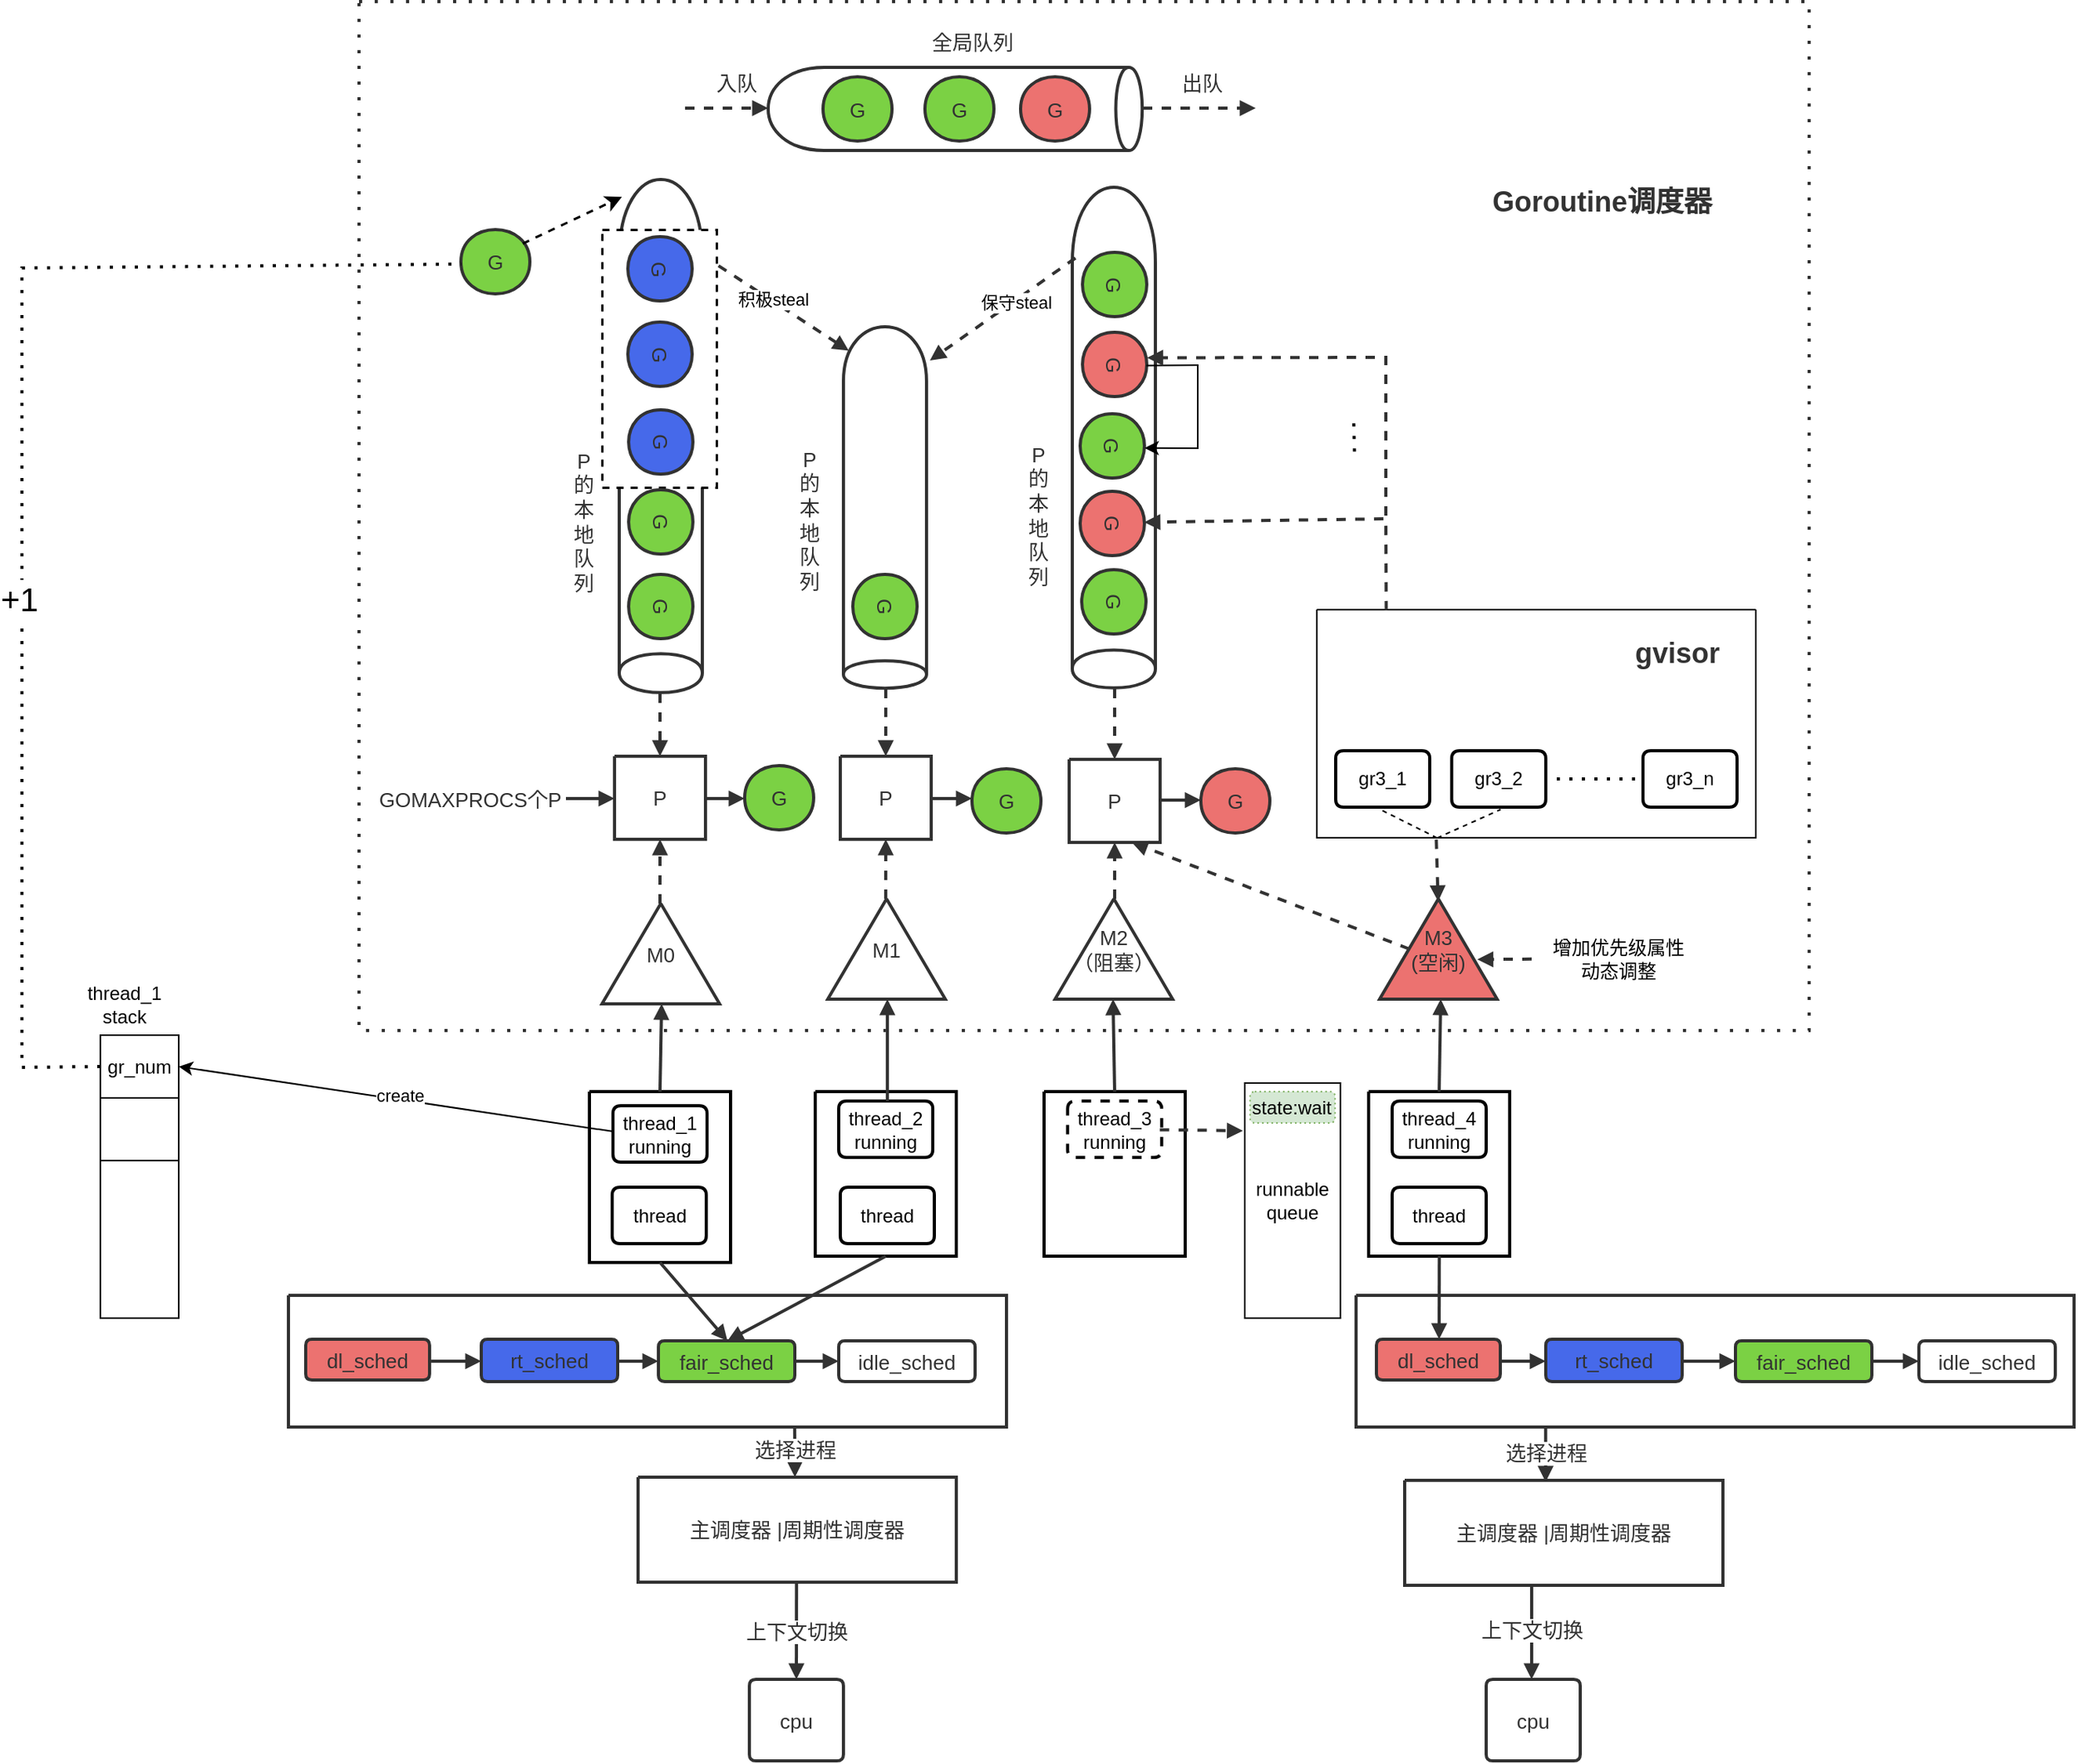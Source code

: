 <mxfile version="21.6.7" type="github">
  <diagram name="第 1 页" id="Fyp3r1S8YzBOv9O5g39B">
    <mxGraphModel dx="2571" dy="2210" grid="1" gridSize="10" guides="1" tooltips="1" connect="1" arrows="1" fold="1" page="1" pageScale="1" pageWidth="827" pageHeight="1169" math="0" shadow="0">
      <root>
        <mxCell id="0" />
        <mxCell id="1" parent="0" />
        <UserObject label="&lt;div style=&quot;font-size: 1px&quot;&gt;&lt;p style=&quot;text-align:center;margin-left:0;margin-right:0;margin-top:0px;margin-bottom:0px;text-indent:0;vertical-align:middle;direction:ltr;&quot;&gt;&lt;font style=&quot;font-size:13px;font-family:0;color:#323232;direction:ltr;letter-spacing:0px;line-height:120%;opacity:1&quot;&gt;&lt;br&gt;&lt;/font&gt;&lt;/p&gt;&lt;/div&gt;" tags="Background" id="j3NVVVx2y1GNwKvEe4mU-107">
          <mxCell style="verticalAlign=middle;align=center;overflow=width;vsdxID=1;fillColor=#ffffff;gradientColor=none;shape=stencil(nZBRDoQgDERP03+WHsHFe5iISyOCQdT19kIaIxq//Jtp3zTpAFaTaUYNUkwx+F6v1EYD+AUpyRkdKCYFqACrzgf9C352LfuxyWRWg1/yhT/nRE5IsZWuZtCSK8CPeI0e/hF+jV7AJM4PO7KWCyr390bSiNtEtQM=);dashed=1;dashPattern=1.00 4.00;strokeColor=#323232;strokeWidth=2;spacingTop=-3;spacingBottom=-3;spacingLeft=-3;spacingRight=-3;points=[];labelBackgroundColor=none;rounded=0;html=1;whiteSpace=wrap;" vertex="1" parent="1">
            <mxGeometry x="-465" y="-10" width="925" height="656.5" as="geometry" />
          </mxCell>
        </UserObject>
        <UserObject label="&lt;div style=&quot;font-size: 1px&quot;&gt;&lt;p style=&quot;text-align:center;margin-left:0;margin-right:0;margin-top:0px;margin-bottom:0px;text-indent:0;vertical-align:middle;direction:ltr;&quot;&gt;&lt;font style=&quot;font-size:12px;font-family:0;color:#000000;direction:ltr;letter-spacing:0px;line-height:120%;opacity:1&quot;&gt;&lt;br/&gt;&lt;/font&gt;&lt;font style=&quot;font-size:12px;font-family:0;color:#000000;direction:ltr;letter-spacing:0px;line-height:120%;opacity:1&quot;&gt;&lt;br/&gt;&lt;/font&gt;&lt;font style=&quot;font-size:12px;font-family:0;color:#000000;direction:ltr;letter-spacing:0px;line-height:120%;opacity:1&quot;&gt;&lt;br/&gt;&lt;/font&gt;&lt;font style=&quot;font-size:12px;font-family:0;color:#000000;direction:ltr;letter-spacing:0px;line-height:120%;opacity:1&quot;&gt;&lt;br/&gt;&lt;/font&gt;&lt;font style=&quot;font-size:12px;font-family:0;color:#000000;direction:ltr;letter-spacing:0px;line-height:120%;opacity:1&quot;&gt;&lt;br/&gt;&lt;/font&gt;&lt;font style=&quot;font-size:12px;font-family:0;color:#000000;direction:ltr;letter-spacing:0px;line-height:120%;opacity:1&quot;&gt;&lt;br/&gt;&lt;/font&gt;&lt;/p&gt;&lt;/div&gt;" tags="Background" id="j3NVVVx2y1GNwKvEe4mU-141">
          <mxCell style="verticalAlign=middle;align=center;overflow=width;vsdxID=35;fillColor=#ffffff;gradientColor=none;shape=stencil(nZBRDoQgDERP03+WHsHFe5iISyOCQdT19kIaIxq//Jtp3zTpAFaTaUYNUkwx+F6v1EYD+AUpyRkdKCYFqACrzgf9C352LfuxyWRWg1/yhT/nRE5IsZWuZtCSK8CPeI0e/hF+jV7AJM4PO7KWCyr390bSiNtEtQM=);strokeColor=#000000;strokeWidth=2;spacingTop=-3;spacingBottom=-3;spacingLeft=-3;spacingRight=-3;points=[];labelBackgroundColor=none;rounded=0;html=1;whiteSpace=wrap;" vertex="1" parent="1">
            <mxGeometry x="-318" y="685.5" width="90" height="109" as="geometry" />
          </mxCell>
        </UserObject>
        <mxCell id="j3NVVVx2y1GNwKvEe4mU-2" value="gr_num" style="rounded=0;whiteSpace=wrap;html=1;" vertex="1" parent="1">
          <mxGeometry x="-630" y="649.5" width="50" height="40" as="geometry" />
        </mxCell>
        <mxCell id="j3NVVVx2y1GNwKvEe4mU-3" value="" style="rounded=0;whiteSpace=wrap;html=1;" vertex="1" parent="1">
          <mxGeometry x="-630" y="689.5" width="50" height="40" as="geometry" />
        </mxCell>
        <mxCell id="j3NVVVx2y1GNwKvEe4mU-8" value="" style="rounded=0;whiteSpace=wrap;html=1;" vertex="1" parent="1">
          <mxGeometry x="-630" y="729.5" width="50" height="100.5" as="geometry" />
        </mxCell>
        <UserObject label="" tags="Background" id="j3NVVVx2y1GNwKvEe4mU-108">
          <mxCell style="vsdxID=2;fillColor=#ffffff;gradientColor=none;shape=stencil(nZNBEoIwDEVP06VMmww4rBHvwUiRjghMBcXbSy1KWxDUXdK+5KefQDC65EnNCdBLI6sTv4m0yQnuCIAocy5F00cEY4JRVkl+lFVbpjqvE0Wq6FxdVYdO1zFflQC965Q+s70mC1EaZBh4sP0MH1qp+7KhMWUehYFnZgHtYAZ5n70gnMqizcyO6TzIYd0pN7494SgPDgD2E9BRw1X/lpy2v8mPTofMC9ii0Sbxv89f6E7sm1Fe17VU+2Dc3UwUhV59897d9f5I/ycYPwA=);strokeColor=#323232;strokeWidth=2;spacingTop=-3;spacingBottom=-3;spacingLeft=-3;spacingRight=-3;points=[];labelBackgroundColor=none;rounded=0;html=1;whiteSpace=wrap;" vertex="1" parent="1">
            <mxGeometry x="-204" y="32" width="239" height="53" as="geometry" />
          </mxCell>
        </UserObject>
        <UserObject label="&lt;div style=&quot;font-size: 1px&quot;&gt;&lt;p style=&quot;text-align:center;margin-left:0;margin-right:0;margin-top:0px;margin-bottom:0px;text-indent:0;vertical-align:middle;direction:ltr;&quot;&gt;&lt;font style=&quot;font-size:13px;font-family:0;color:#323232;direction:ltr;letter-spacing:0px;line-height:120%;opacity:1&quot;&gt;G&lt;/font&gt;&lt;/p&gt;&lt;/div&gt;" tags="Background" id="j3NVVVx2y1GNwKvEe4mU-109">
          <mxCell style="verticalAlign=middle;align=center;overflow=width;vsdxID=3;fillColor=#7bd144;gradientColor=none;shape=stencil(jZFRDsIgEERPs58aYGM9QK33aCwVIkJDqdbbC1mbKiGmfzvDWyaZBaxH1Q4SBBuDdzf51F1QgCcQQlslvQ5xAmwA6955efVush3poU1kmu7ukX6YaY+lDcFepA4kz0ReJk8o/2U/cserfXUkbxbkcbZAogBhDuGW2BVfjEJwFssLsX9DjbYbW4nDWmavjaFbfL/n5UeLDofNGw==);strokeColor=#323232;strokeWidth=2;spacingTop=-3;spacingBottom=-3;spacingLeft=-3;spacingRight=-3;points=[];labelBackgroundColor=none;rounded=0;html=1;whiteSpace=wrap;" vertex="1" parent="1">
            <mxGeometry x="-169" y="38" width="44" height="41" as="geometry" />
          </mxCell>
        </UserObject>
        <UserObject label="&lt;div style=&quot;font-size: 1px&quot;&gt;&lt;p style=&quot;text-align:center;margin-left:0;margin-right:0;margin-top:0px;margin-bottom:0px;text-indent:0;vertical-align:middle;direction:ltr;&quot;&gt;&lt;font style=&quot;font-size:13px;font-family:0;color:#323232;direction:ltr;letter-spacing:0px;line-height:120%;opacity:1&quot;&gt;G&lt;/font&gt;&lt;/p&gt;&lt;/div&gt;" tags="Background" id="j3NVVVx2y1GNwKvEe4mU-110">
          <mxCell style="verticalAlign=middle;align=center;overflow=width;vsdxID=4;fillColor=#7bd144;gradientColor=none;shape=stencil(jZFRDsIgEERPs58aYGM9QK33aCwVIkJDqdbbC1mbKiGmfzvDWyaZBaxH1Q4SBBuDdzf51F1QgCcQQlslvQ5xAmwA6955efVush3poU1kmu7ukX6YaY+lDcFepA4kz0ReJk8o/2U/cserfXUkbxbkcbZAogBhDuGW2BVfjEJwFssLsX9DjbYbW4nDWmavjaFbfL/n5UeLDofNGw==);strokeColor=#323232;strokeWidth=2;spacingTop=-3;spacingBottom=-3;spacingLeft=-3;spacingRight=-3;points=[];labelBackgroundColor=none;rounded=0;html=1;whiteSpace=wrap;" vertex="1" parent="1">
            <mxGeometry x="-104" y="38" width="44" height="41" as="geometry" />
          </mxCell>
        </UserObject>
        <UserObject label="&lt;div style=&quot;font-size: 1px&quot;&gt;&lt;p style=&quot;text-align:center;margin-left:0;margin-right:0;margin-top:0px;margin-bottom:0px;text-indent:0;vertical-align:middle;direction:ltr;&quot;&gt;&lt;font style=&quot;font-size:13px;font-family:0;color:#323232;direction:ltr;letter-spacing:0px;line-height:120%;opacity:1&quot;&gt;G&lt;/font&gt;&lt;/p&gt;&lt;/div&gt;" tags="Background" id="j3NVVVx2y1GNwKvEe4mU-111">
          <mxCell style="verticalAlign=middle;align=center;overflow=width;vsdxID=5;fillColor=#ec7270;gradientColor=none;shape=stencil(jZFRDsIgEERPs58aYGM9QK33aCwVIkJDqdbbC1mbKiGmfzvDWyaZBaxH1Q4SBBuDdzf51F1QgCcQQlslvQ5xAmwA6955efVush3poU1kmu7ukX6YaY+lDcFepA4kz0ReJk8o/2U/cserfXUkbxbkcbZAogBhDuGW2BVfjEJwFssLsX9DjbYbW4nDWmavjaFbfL/n5UeLDofNGw==);strokeColor=#323232;strokeWidth=2;spacingTop=-3;spacingBottom=-3;spacingLeft=-3;spacingRight=-3;points=[];labelBackgroundColor=none;rounded=0;html=1;whiteSpace=wrap;" vertex="1" parent="1">
            <mxGeometry x="-43" y="38" width="44" height="41" as="geometry" />
          </mxCell>
        </UserObject>
        <UserObject label="&lt;div style=&quot;font-size: 1px&quot;&gt;&lt;p style=&quot;text-align:center;margin-left:0;margin-right:0;margin-top:0px;margin-bottom:0px;text-indent:0;vertical-align:middle;direction:ltr;&quot;&gt;&lt;font style=&quot;font-size:13px;font-family:0;color:#323232;direction:ltr;letter-spacing:0px;line-height:120%;opacity:1&quot;&gt;全局队列&lt;/font&gt;&lt;/p&gt;&lt;/div&gt;" tags="Background" id="j3NVVVx2y1GNwKvEe4mU-112">
          <mxCell style="verticalAlign=middle;align=center;overflow=width;vsdxID=6;fillColor=none;gradientColor=none;shape=stencil(nZBLDoAgDAVP0z3SIyjeg0SURgWD+Lu9EGL8xBW7N828Ji1gOWs5KeBs9s72aqPGa8AKOCejlSMfEqAALFvrVOfsYprEk4xmTKNd44Y99VhscHY8qU7iQOYhFixbvfhXzlZfYgj3hQG+54dReh2KEw==);strokeColor=none;strokeWidth=0;spacingTop=-3;spacingBottom=-3;spacingLeft=-3;spacingRight=-3;points=[];labelBackgroundColor=none;rounded=0;html=1;whiteSpace=wrap;" vertex="1" parent="1">
            <mxGeometry x="-174" width="201" height="32" as="geometry" />
          </mxCell>
        </UserObject>
        <UserObject label="" tags="Background" id="j3NVVVx2y1GNwKvEe4mU-113">
          <mxCell style="vsdxID=7;rotation=90;fillColor=#ffffff;gradientColor=none;shape=stencil(nZPREoIgEEW/hscaYMdmfDb7jyYxmUwc1LK/D8ISNtPqbRfP7l0vC4GkKfa1IJw2rVYncZVZWxDYEs5lVQgtWxMRSAkkudLiqFVXZS6v95a00VldbIfe1bHIlnB6cyl9ZDtHlrLyyHjzmTx02jVlQ1fK1jQeeOYX0J5PIK+zJwRIE0JgckD0K4jFI66icLxRmyOAh/MDUoNF5+Y8Dm/jF49j4x+btdgn/nT4C9E34yZkF0QDSROMy5rLsnS77n/Hy22O3MOA9A4=);strokeColor=#323232;strokeWidth=2;spacingTop=-3;spacingBottom=-3;spacingLeft=-3;spacingRight=-3;points=[];labelBackgroundColor=none;rounded=0;html=1;whiteSpace=wrap;" vertex="1" parent="1">
            <mxGeometry x="-436.5" y="241" width="328" height="53" as="geometry" />
          </mxCell>
        </UserObject>
        <mxCell id="j3NVVVx2y1GNwKvEe4mU-208" value="" style="rounded=0;whiteSpace=wrap;html=1;dashed=1;strokeWidth=1.5;" vertex="1" parent="1">
          <mxGeometry x="-310" y="135.5" width="73" height="164.5" as="geometry" />
        </mxCell>
        <UserObject label="&lt;div style=&quot;font-size: 1px&quot;&gt;&lt;p style=&quot;text-align:center;margin-left:0;margin-right:0;margin-top:0px;margin-bottom:0px;text-indent:0;vertical-align:middle;direction:ltr;&quot;&gt;&lt;font style=&quot;font-size:13px;font-family:0;color:#323232;direction:ltr;letter-spacing:0px;line-height:120%;opacity:1&quot;&gt;G&lt;/font&gt;&lt;/p&gt;&lt;/div&gt;" tags="Background" id="j3NVVVx2y1GNwKvEe4mU-114">
          <mxCell style="verticalAlign=middle;align=center;overflow=width;vsdxID=8;rotation=90;fillColor=#4669ea;gradientColor=none;shape=stencil(jZFRDsIgEERPs58aYGM9QK33aCwVIkJDqdbbC1mbKiGmfzvDWyaZBaxH1Q4SBBuDdzf51F1QgCcQQlslvQ5xAmwA6955efVush3poU1kmu7ukX6YaY+lDcFepA4kz0ReJk8o/2U/cserfXUkbxbkcbZAogBhDuGW2BVfjEJwFssLsX9DjbYbW4nDWmavjaFbfL/n5UeLDofNGw==);strokeColor=#323232;strokeWidth=2;spacingTop=-3;spacingBottom=-3;spacingLeft=-3;spacingRight=-3;points=[];labelBackgroundColor=none;rounded=0;html=1;whiteSpace=wrap;" vertex="1" parent="1">
            <mxGeometry x="-293" y="250.5" width="41" height="41" as="geometry" />
          </mxCell>
        </UserObject>
        <UserObject label="&lt;div style=&quot;font-size: 1px&quot;&gt;&lt;p style=&quot;text-align:center;margin-left:0;margin-right:0;margin-top:0px;margin-bottom:0px;text-indent:0;vertical-align:middle;direction:ltr;&quot;&gt;&lt;font style=&quot;font-size:13px;font-family:0;color:#323232;direction:ltr;letter-spacing:0px;line-height:120%;opacity:1&quot;&gt;G&lt;/font&gt;&lt;/p&gt;&lt;/div&gt;" tags="Background" id="j3NVVVx2y1GNwKvEe4mU-115">
          <mxCell style="verticalAlign=middle;align=center;overflow=width;vsdxID=9;rotation=90;fillColor=#7bd144;gradientColor=none;shape=stencil(jZFRDsIgEERPs58aYGM9QK33aCwVIkJDqdbbC1mbKiGmfzvDWyaZBaxH1Q4SBBuDdzf51F1QgCcQQlslvQ5xAmwA6955efVush3poU1kmu7ukX6YaY+lDcFepA4kz0ReJk8o/2U/cserfXUkbxbkcbZAogBhDuGW2BVfjEJwFssLsX9DjbYbW4nDWmavjaFbfL/n5UeLDofNGw==);strokeColor=#323232;strokeWidth=2;spacingTop=-3;spacingBottom=-3;spacingLeft=-3;spacingRight=-3;points=[];labelBackgroundColor=none;rounded=0;html=1;whiteSpace=wrap;" vertex="1" parent="1">
            <mxGeometry x="-293" y="301.5" width="41" height="41" as="geometry" />
          </mxCell>
        </UserObject>
        <UserObject label="&lt;div style=&quot;font-size: 1px&quot;&gt;&lt;p style=&quot;text-align:center;margin-left:0;margin-right:0;margin-top:0px;margin-bottom:0px;text-indent:0;vertical-align:middle;direction:ltr;&quot;&gt;&lt;font style=&quot;font-size:13px;font-family:0;color:#323232;direction:ltr;letter-spacing:0px;line-height:120%;opacity:1&quot;&gt;G&lt;/font&gt;&lt;/p&gt;&lt;/div&gt;" tags="Background" id="j3NVVVx2y1GNwKvEe4mU-116">
          <mxCell style="verticalAlign=middle;align=center;overflow=width;vsdxID=10;rotation=90;fillColor=#7bd144;gradientColor=none;shape=stencil(jZFRDsIgEERPs58aYGM9QK33aCwVIkJDqdbbC1mbKiGmfzvDWyaZBaxH1Q4SBBuDdzf51F1QgCcQQlslvQ5xAmwA6955efVush3poU1kmu7ukX6YaY+lDcFepA4kz0ReJk8o/2U/cserfXUkbxbkcbZAogBhDuGW2BVfjEJwFssLsX9DjbYbW4nDWmavjaFbfL/n5UeLDofNGw==);strokeColor=#323232;strokeWidth=2;spacingTop=-3;spacingBottom=-3;spacingLeft=-3;spacingRight=-3;points=[];labelBackgroundColor=none;rounded=0;html=1;whiteSpace=wrap;" vertex="1" parent="1">
            <mxGeometry x="-293" y="355.5" width="41" height="41" as="geometry" />
          </mxCell>
        </UserObject>
        <UserObject label="&lt;div style=&quot;font-size: 1px&quot;&gt;&lt;p style=&quot;text-align:center;margin-left:0;margin-right:0;margin-top:0px;margin-bottom:0px;text-indent:0;vertical-align:middle;direction:ltr;&quot;&gt;&lt;font style=&quot;font-size:13px;font-family:0;color:#323232;direction:ltr;letter-spacing:0px;line-height:120%;opacity:1&quot;&gt;P&lt;br/&gt;&lt;/font&gt;&lt;font style=&quot;font-size:13px;font-family:0;color:#323232;direction:ltr;letter-spacing:0px;line-height:120%;opacity:1&quot;&gt;的&lt;br/&gt;&lt;/font&gt;&lt;font style=&quot;font-size:13px;font-family:0;color:#323232;direction:ltr;letter-spacing:0px;line-height:120%;opacity:1&quot;&gt;本&lt;br/&gt;&lt;/font&gt;&lt;font style=&quot;font-size:13px;font-family:0;color:#323232;direction:ltr;letter-spacing:0px;line-height:120%;opacity:1&quot;&gt;地&lt;br/&gt;&lt;/font&gt;&lt;font style=&quot;font-size:13px;font-family:0;color:#323232;direction:ltr;letter-spacing:0px;line-height:120%;opacity:1&quot;&gt;队&lt;br/&gt;&lt;/font&gt;&lt;font style=&quot;font-size:13px;font-family:0;color:#323232;direction:ltr;letter-spacing:0px;line-height:120%;opacity:1&quot;&gt;列&lt;/font&gt;&lt;/p&gt;&lt;/div&gt;" tags="Background" id="j3NVVVx2y1GNwKvEe4mU-117">
          <mxCell style="verticalAlign=middle;align=center;overflow=width;vsdxID=11;fillColor=none;gradientColor=none;shape=stencil(nZBLDoAgDAVP0z3SIyjeg0SURgWD+Lu9EGL8xBW7N828Ji1gOWs5KeBs9s72aqPGa8AKOCejlSMfEqAALFvrVOfsYprEk4xmTKNd44Y99VhscHY8qU7iQOYhFixbvfhXzlZfYgj3hQG+54dReh2KEw==);strokeColor=none;strokeWidth=0;spacingTop=-3;spacingBottom=-3;spacingLeft=-3;spacingRight=-3;points=[];labelBackgroundColor=none;rounded=0;html=1;whiteSpace=wrap;" vertex="1" parent="1">
            <mxGeometry x="-341" y="235.5" width="39" height="172" as="geometry" />
          </mxCell>
        </UserObject>
        <UserObject label="&lt;div style=&quot;font-size: 1px&quot;&gt;&lt;p style=&quot;text-align:center;margin-left:0;margin-right:0;margin-top:0px;margin-bottom:0px;text-indent:0;vertical-align:middle;direction:ltr;&quot;&gt;&lt;font style=&quot;font-size:13px;font-family:0;color:#323232;direction:ltr;letter-spacing:0px;line-height:120%;opacity:1&quot;&gt; M0 &lt;br/&gt;&lt;/font&gt;&lt;/p&gt;&lt;/div&gt;" tags="Background" id="j3NVVVx2y1GNwKvEe4mU-118">
          <mxCell style="verticalAlign=middle;align=center;overflow=width;vsdxID=12;fillColor=#ffffff;gradientColor=none;shape=stencil(lZBbCoQwDEVXk//a4Ap87EOw2jCdVmp97d6WIDoiA/7dm5yEmwAWo24GBVKMwbuPWqgNGrAEKclq5SlEBVgBFp3zqvdusi37oUlkUl83pw0rz+UijUixsWVXM2nIXshM/KKHf4RfoP8SRHEG78gYvvvavx8aS/wkrHY=);strokeColor=#323232;strokeWidth=2;spacingTop=-3;spacingBottom=-3;spacingLeft=-3;spacingRight=-3;points=[];labelBackgroundColor=none;rounded=0;html=1;whiteSpace=wrap;" vertex="1" parent="1">
            <mxGeometry x="-310" y="565.5" width="75" height="64" as="geometry" />
          </mxCell>
        </UserObject>
        <UserObject label="&lt;div style=&quot;font-size: 1px&quot;&gt;&lt;p style=&quot;text-align:center;margin-left:0;margin-right:0;margin-top:0px;margin-bottom:0px;text-indent:0;vertical-align:middle;direction:ltr;&quot;&gt;&lt;font style=&quot;font-size:13px;font-family:0;color:#323232;direction:ltr;letter-spacing:0px;line-height:120%;opacity:1&quot;&gt; M1 &lt;br/&gt;&lt;/font&gt;&lt;/p&gt;&lt;/div&gt;" tags="Background" id="j3NVVVx2y1GNwKvEe4mU-119">
          <mxCell style="verticalAlign=middle;align=center;overflow=width;vsdxID=13;fillColor=#ffffff;gradientColor=none;shape=stencil(lZBbCoQwDEVXk//a4Ap87EOw2jCdVmp97d6WIDoiA/7dm5yEmwAWo24GBVKMwbuPWqgNGrAEKclq5SlEBVgBFp3zqvdusi37oUlkUl83pw0rz+UijUixsWVXM2nIXshM/KKHf4RfoP8SRHEG78gYvvvavx8aS/wkrHY=);strokeColor=#323232;strokeWidth=2;spacingTop=-3;spacingBottom=-3;spacingLeft=-3;spacingRight=-3;points=[];labelBackgroundColor=none;rounded=0;html=1;whiteSpace=wrap;" vertex="1" parent="1">
            <mxGeometry x="-166" y="562.5" width="75" height="64" as="geometry" />
          </mxCell>
        </UserObject>
        <UserObject label="&lt;div style=&quot;font-size: 1px&quot;&gt;&lt;p style=&quot;text-align:center;margin-left:0;margin-right:0;margin-top:0px;margin-bottom:0px;text-indent:0;vertical-align:middle;direction:ltr;&quot;&gt;&lt;font style=&quot;font-size:13px;font-family:0;color:#323232;direction:ltr;letter-spacing:0px;line-height:120%;opacity:1&quot;&gt; M2&lt;br/&gt;&lt;/font&gt;&lt;font style=&quot;font-size:13px;font-family:0;color:#323232;direction:ltr;letter-spacing:0px;line-height:120%;opacity:1&quot;&gt;（阻塞）&lt;br/&gt;&lt;/font&gt;&lt;/p&gt;&lt;/div&gt;" tags="Background" id="j3NVVVx2y1GNwKvEe4mU-120">
          <mxCell style="verticalAlign=middle;align=center;overflow=width;vsdxID=14;fillColor=#ffffff;gradientColor=none;shape=stencil(lZBbCoQwDEVXk//a4Ap87EOw2jCdVmp97d6WIDoiA/7dm5yEmwAWo24GBVKMwbuPWqgNGrAEKclq5SlEBVgBFp3zqvdusi37oUlkUl83pw0rz+UijUixsWVXM2nIXshM/KKHf4RfoP8SRHEG78gYvvvavx8aS/wkrHY=);strokeColor=#323232;strokeWidth=2;spacingTop=-3;spacingBottom=-3;spacingLeft=-3;spacingRight=-3;points=[];labelBackgroundColor=none;rounded=0;html=1;whiteSpace=wrap;" vertex="1" parent="1">
            <mxGeometry x="-21" y="562.5" width="75" height="64" as="geometry" />
          </mxCell>
        </UserObject>
        <UserObject label="&lt;div style=&quot;font-size: 1px&quot;&gt;&lt;p style=&quot;text-align:center;margin-left:0;margin-right:0;margin-top:0px;margin-bottom:0px;text-indent:0;vertical-align:middle;direction:ltr;&quot;&gt;&lt;font style=&quot;font-size:13px;font-family:0;color:#323232;direction:ltr;letter-spacing:0px;line-height:120%;opacity:1&quot;&gt; M3&lt;br/&gt;&lt;/font&gt;&lt;font style=&quot;font-size:13px;font-family:0;color:#323232;direction:ltr;letter-spacing:0px;line-height:120%;opacity:1&quot;&gt;(空闲) &lt;/font&gt;&lt;/p&gt;&lt;/div&gt;" tags="Background" id="j3NVVVx2y1GNwKvEe4mU-121">
          <mxCell style="verticalAlign=middle;align=center;overflow=width;vsdxID=15;fillColor=#EC7270;gradientColor=none;shape=stencil(lZBbCoQwDEVXk//a4Ap87EOw2jCdVmp97d6WIDoiA/7dm5yEmwAWo24GBVKMwbuPWqgNGrAEKclq5SlEBVgBFp3zqvdusi37oUlkUl83pw0rz+UijUixsWVXM2nIXshM/KKHf4RfoP8SRHEG78gYvvvavx8aS/wkrHY=);strokeColor=#323232;strokeWidth=2;spacingTop=-3;spacingBottom=-3;spacingLeft=-3;spacingRight=-3;points=[];labelBackgroundColor=none;rounded=0;html=1;whiteSpace=wrap;" vertex="1" parent="1">
            <mxGeometry x="186" y="562.5" width="75" height="64" as="geometry" />
          </mxCell>
        </UserObject>
        <mxCell id="j3NVVVx2y1GNwKvEe4mU-12" value="" style="endArrow=classic;html=1;rounded=0;entryX=1;entryY=0.5;entryDx=0;entryDy=0;exitX=0.012;exitY=0.459;exitDx=0;exitDy=0;exitPerimeter=0;" edge="1" parent="1" source="j3NVVVx2y1GNwKvEe4mU-144" target="j3NVVVx2y1GNwKvEe4mU-2">
          <mxGeometry width="50" height="50" relative="1" as="geometry">
            <mxPoint x="-620" y="469.5" as="sourcePoint" />
            <mxPoint x="-740" y="449.5" as="targetPoint" />
          </mxGeometry>
        </mxCell>
        <mxCell id="j3NVVVx2y1GNwKvEe4mU-13" value="create" style="edgeLabel;html=1;align=center;verticalAlign=middle;resizable=0;points=[];" vertex="1" connectable="0" parent="j3NVVVx2y1GNwKvEe4mU-12">
          <mxGeometry x="-0.013" y="-3" relative="1" as="geometry">
            <mxPoint as="offset" />
          </mxGeometry>
        </mxCell>
        <UserObject label="&lt;div style=&quot;font-size: 1px&quot;&gt;&lt;p style=&quot;text-align:center;margin-left:0;margin-right:0;margin-top:0px;margin-bottom:0px;text-indent:0;vertical-align:middle;direction:ltr;&quot;&gt;&lt;font style=&quot;font-size:13px;font-family:0;color:#323232;direction:ltr;letter-spacing:0px;line-height:120%;opacity:1&quot;&gt;P&lt;/font&gt;&lt;/p&gt;&lt;/div&gt;" tags="Background" id="j3NVVVx2y1GNwKvEe4mU-122">
          <mxCell style="verticalAlign=middle;align=center;overflow=width;vsdxID=16;fillColor=#ffffff;gradientColor=none;shape=stencil(nZBRDoQgDERP03+WHsHFe5iISyOCQdT19kIaIxq//Jtp3zTpAFaTaUYNUkwx+F6v1EYD+AUpyRkdKCYFqACrzgf9C352LfuxyWRWg1/yhT/nRE5IsZWuZtCSK8CPeI0e/hF+jV7AJM4PO7KWCyr390bSiNtEtQM=);strokeColor=#323232;strokeWidth=2;spacingTop=-3;spacingBottom=-3;spacingLeft=-3;spacingRight=-3;points=[];labelBackgroundColor=none;rounded=0;html=1;whiteSpace=wrap;" vertex="1" parent="1">
            <mxGeometry x="-302" y="471.5" width="58" height="53" as="geometry" />
          </mxCell>
        </UserObject>
        <UserObject label="&lt;div style=&quot;font-size: 1px&quot;&gt;&lt;p style=&quot;text-align:center;margin-left:0;margin-right:0;margin-top:0px;margin-bottom:0px;text-indent:0;vertical-align:middle;direction:ltr;&quot;&gt;&lt;font style=&quot;font-size:13px;font-family:0;color:#323232;direction:ltr;letter-spacing:0px;line-height:120%;opacity:1&quot;&gt;P&lt;/font&gt;&lt;/p&gt;&lt;/div&gt;" tags="Background" id="j3NVVVx2y1GNwKvEe4mU-123">
          <mxCell style="verticalAlign=middle;align=center;overflow=width;vsdxID=17;fillColor=#ffffff;gradientColor=none;shape=stencil(nZBRDoQgDERP03+WHsHFe5iISyOCQdT19kIaIxq//Jtp3zTpAFaTaUYNUkwx+F6v1EYD+AUpyRkdKCYFqACrzgf9C352LfuxyWRWg1/yhT/nRE5IsZWuZtCSK8CPeI0e/hF+jV7AJM4PO7KWCyr390bSiNtEtQM=);strokeColor=#323232;strokeWidth=2;spacingTop=-3;spacingBottom=-3;spacingLeft=-3;spacingRight=-3;points=[];labelBackgroundColor=none;rounded=0;html=1;whiteSpace=wrap;" vertex="1" parent="1">
            <mxGeometry x="-158" y="471.5" width="58" height="53" as="geometry" />
          </mxCell>
        </UserObject>
        <UserObject label="&lt;div style=&quot;font-size: 1px&quot;&gt;&lt;p style=&quot;text-align:center;margin-left:0;margin-right:0;margin-top:0px;margin-bottom:0px;text-indent:0;vertical-align:middle;direction:ltr;&quot;&gt;&lt;font style=&quot;font-size:13px;font-family:0;color:#323232;direction:ltr;letter-spacing:0px;line-height:120%;opacity:1&quot;&gt;P&lt;br/&gt;&lt;/font&gt;&lt;font style=&quot;font-size:13px;font-family:0;color:#323232;direction:ltr;letter-spacing:0px;line-height:120%;opacity:1&quot;&gt;的&lt;br/&gt;&lt;/font&gt;&lt;font style=&quot;font-size:13px;font-family:0;color:#323232;direction:ltr;letter-spacing:0px;line-height:120%;opacity:1&quot;&gt;本&lt;br/&gt;&lt;/font&gt;&lt;font style=&quot;font-size:13px;font-family:0;color:#323232;direction:ltr;letter-spacing:0px;line-height:120%;opacity:1&quot;&gt;地&lt;br/&gt;&lt;/font&gt;&lt;font style=&quot;font-size:13px;font-family:0;color:#323232;direction:ltr;letter-spacing:0px;line-height:120%;opacity:1&quot;&gt;队&lt;br/&gt;&lt;/font&gt;&lt;font style=&quot;font-size:13px;font-family:0;color:#323232;direction:ltr;letter-spacing:0px;line-height:120%;opacity:1&quot;&gt;列&lt;/font&gt;&lt;/p&gt;&lt;/div&gt;" tags="Background" id="j3NVVVx2y1GNwKvEe4mU-124">
          <mxCell style="verticalAlign=middle;align=center;overflow=width;vsdxID=18;fillColor=none;gradientColor=none;shape=stencil(nZBLDoAgDAVP0z3SIyjeg0SURgWD+Lu9EGL8xBW7N828Ji1gOWs5KeBs9s72aqPGa8AKOCejlSMfEqAALFvrVOfsYprEk4xmTKNd44Y99VhscHY8qU7iQOYhFixbvfhXzlZfYgj3hQG+54dReh2KEw==);strokeColor=none;strokeWidth=0;spacingTop=-3;spacingBottom=-3;spacingLeft=-3;spacingRight=-3;points=[];labelBackgroundColor=none;rounded=0;html=1;whiteSpace=wrap;" vertex="1" parent="1">
            <mxGeometry x="-197" y="234.5" width="39" height="172" as="geometry" />
          </mxCell>
        </UserObject>
        <UserObject label="&lt;div style=&quot;font-size: 1px&quot;&gt;&lt;p style=&quot;text-align:center;margin-left:0;margin-right:0;margin-top:0px;margin-bottom:0px;text-indent:0;vertical-align:middle;direction:ltr;&quot;&gt;&lt;font style=&quot;font-size:13px;font-family:0;color:#323232;direction:ltr;letter-spacing:0px;line-height:120%;opacity:1&quot;&gt;P&lt;br/&gt;&lt;/font&gt;&lt;font style=&quot;font-size:13px;font-family:0;color:#323232;direction:ltr;letter-spacing:0px;line-height:120%;opacity:1&quot;&gt;的&lt;br/&gt;&lt;/font&gt;&lt;font style=&quot;font-size:13px;font-family:0;color:#323232;direction:ltr;letter-spacing:0px;line-height:120%;opacity:1&quot;&gt;本&lt;br/&gt;&lt;/font&gt;&lt;font style=&quot;font-size:13px;font-family:0;color:#323232;direction:ltr;letter-spacing:0px;line-height:120%;opacity:1&quot;&gt;地&lt;br/&gt;&lt;/font&gt;&lt;font style=&quot;font-size:13px;font-family:0;color:#323232;direction:ltr;letter-spacing:0px;line-height:120%;opacity:1&quot;&gt;队&lt;br/&gt;&lt;/font&gt;&lt;font style=&quot;font-size:13px;font-family:0;color:#323232;direction:ltr;letter-spacing:0px;line-height:120%;opacity:1&quot;&gt;列&lt;/font&gt;&lt;/p&gt;&lt;/div&gt;" tags="Background" id="j3NVVVx2y1GNwKvEe4mU-125">
          <mxCell style="verticalAlign=middle;align=center;overflow=width;vsdxID=19;fillColor=none;gradientColor=none;shape=stencil(nZBLDoAgDAVP0z3SIyjeg0SURgWD+Lu9EGL8xBW7N828Ji1gOWs5KeBs9s72aqPGa8AKOCejlSMfEqAALFvrVOfsYprEk4xmTKNd44Y99VhscHY8qU7iQOYhFixbvfhXzlZfYgj3hQG+54dReh2KEw==);strokeColor=none;strokeWidth=0;spacingTop=-3;spacingBottom=-3;spacingLeft=-3;spacingRight=-3;points=[];labelBackgroundColor=none;rounded=0;html=1;whiteSpace=wrap;" vertex="1" parent="1">
            <mxGeometry x="-51" y="231.5" width="39" height="172" as="geometry" />
          </mxCell>
        </UserObject>
        <UserObject label="" tags="Background" id="j3NVVVx2y1GNwKvEe4mU-126">
          <mxCell style="vsdxID=20;rotation=90;fillColor=#ffffff;gradientColor=none;shape=stencil(nZPREoIgEEW/hscaYMdmfDb7jyYxmUwc1LK/D8ISNtPqbRfP7l0vC4GkKfa1IJw2rVYncZVZWxDYEs5lVQgtWxMRSAkkudLiqFVXZS6v95a00VldbIfe1bHIlnB6cyl9ZDtHlrLyyHjzmTx02jVlQ1fK1jQeeOYX0J5PIK+zJwRIE0JgckD0K4jFI66icLxRmyOAh/MDUoNF5+Y8Dm/jF49j4x+btdgn/nT4C9E34yZkF0QDSROMy5rLsnS77n/Hy22O3MOA9A4=);strokeColor=#323232;strokeWidth=2;spacingTop=-3;spacingBottom=-3;spacingLeft=-3;spacingRight=-3;points=[];labelBackgroundColor=none;rounded=0;html=1;whiteSpace=wrap;" vertex="1" parent="1">
            <mxGeometry x="-245" y="286.5" width="231" height="53" as="geometry" />
          </mxCell>
        </UserObject>
        <UserObject label="&lt;div style=&quot;font-size: 1px&quot;&gt;&lt;p style=&quot;text-align:center;margin-left:0;margin-right:0;margin-top:0px;margin-bottom:0px;text-indent:0;vertical-align:middle;direction:ltr;&quot;&gt;&lt;font style=&quot;font-size:13px;font-family:0;color:#323232;direction:ltr;letter-spacing:0px;line-height:120%;opacity:1&quot;&gt;G&lt;/font&gt;&lt;/p&gt;&lt;/div&gt;" tags="Background" id="j3NVVVx2y1GNwKvEe4mU-128">
          <mxCell style="verticalAlign=middle;align=center;overflow=width;vsdxID=22;rotation=90;fillColor=#7bd144;gradientColor=none;shape=stencil(jZFRDsIgEERPs58aYGM9QK33aCwVIkJDqdbbC1mbKiGmfzvDWyaZBaxH1Q4SBBuDdzf51F1QgCcQQlslvQ5xAmwA6955efVush3poU1kmu7ukX6YaY+lDcFepA4kz0ReJk8o/2U/cserfXUkbxbkcbZAogBhDuGW2BVfjEJwFssLsX9DjbYbW4nDWmavjaFbfL/n5UeLDofNGw==);strokeColor=#323232;strokeWidth=2;spacingTop=-3;spacingBottom=-3;spacingLeft=-3;spacingRight=-3;points=[];labelBackgroundColor=none;rounded=0;html=1;whiteSpace=wrap;" vertex="1" parent="1">
            <mxGeometry x="-150" y="355.5" width="41" height="41" as="geometry" />
          </mxCell>
        </UserObject>
        <UserObject label="" tags="Background" id="j3NVVVx2y1GNwKvEe4mU-129">
          <mxCell style="vsdxID=23;rotation=90;fillColor=#ffffff;gradientColor=none;shape=stencil(nZPREoIgEEW/hscaYMdmfDb7jyYxmUwc1LK/D8ISNtPqbRfP7l0vC4GkKfa1IJw2rVYncZVZWxDYEs5lVQgtWxMRSAkkudLiqFVXZS6v95a00VldbIfe1bHIlnB6cyl9ZDtHlrLyyHjzmTx02jVlQ1fK1jQeeOYX0J5PIK+zJwRIE0JgckD0K4jFI66icLxRmyOAh/MDUoNF5+Y8Dm/jF49j4x+btdgn/nT4C9E34yZkF0QDSROMy5rLsnS77n/Hy22O3MOA9A4=);strokeColor=#323232;strokeWidth=2;spacingTop=-3;spacingBottom=-3;spacingLeft=-3;spacingRight=-3;points=[];labelBackgroundColor=none;rounded=0;html=1;whiteSpace=wrap;" vertex="1" parent="1">
            <mxGeometry x="-143.5" y="242" width="320" height="53" as="geometry" />
          </mxCell>
        </UserObject>
        <UserObject label="&lt;div style=&quot;font-size: 1px&quot;&gt;&lt;p style=&quot;text-align:center;margin-left:0;margin-right:0;margin-top:0px;margin-bottom:0px;text-indent:0;vertical-align:middle;direction:ltr;&quot;&gt;&lt;font style=&quot;font-size:13px;font-family:0;color:#323232;direction:ltr;letter-spacing:0px;line-height:120%;opacity:1&quot;&gt;G&lt;/font&gt;&lt;/p&gt;&lt;/div&gt;" tags="Background" id="j3NVVVx2y1GNwKvEe4mU-130">
          <mxCell style="verticalAlign=middle;align=center;overflow=width;vsdxID=24;rotation=90;fillColor=#ec7270;gradientColor=none;shape=stencil(jZFRDsIgEERPs58aYGM9QK33aCwVIkJDqdbbC1mbKiGmfzvDWyaZBaxH1Q4SBBuDdzf51F1QgCcQQlslvQ5xAmwA6955efVush3poU1kmu7ukX6YaY+lDcFepA4kz0ReJk8o/2U/cserfXUkbxbkcbZAogBhDuGW2BVfjEJwFssLsX9DjbYbW4nDWmavjaFbfL/n5UeLDofNGw==);strokeColor=#323232;strokeWidth=2;spacingTop=-3;spacingBottom=-3;spacingLeft=-3;spacingRight=-3;points=[];labelBackgroundColor=none;rounded=0;html=1;whiteSpace=wrap;" vertex="1" parent="1">
            <mxGeometry x="-5" y="302.5" width="41" height="41" as="geometry" />
          </mxCell>
        </UserObject>
        <UserObject label="&lt;div style=&quot;font-size: 1px&quot;&gt;&lt;p style=&quot;text-align:center;margin-left:0;margin-right:0;margin-top:0px;margin-bottom:0px;text-indent:0;vertical-align:middle;direction:ltr;&quot;&gt;&lt;font style=&quot;font-size:13px;font-family:0;color:#323232;direction:ltr;letter-spacing:0px;line-height:120%;opacity:1&quot;&gt;G&lt;/font&gt;&lt;/p&gt;&lt;/div&gt;" tags="Background" id="j3NVVVx2y1GNwKvEe4mU-131">
          <mxCell style="verticalAlign=middle;align=center;overflow=width;vsdxID=25;rotation=90;fillColor=#7bd144;gradientColor=none;shape=stencil(jZFRDsIgEERPs58aYGM9QK33aCwVIkJDqdbbC1mbKiGmfzvDWyaZBaxH1Q4SBBuDdzf51F1QgCcQQlslvQ5xAmwA6955efVush3poU1kmu7ukX6YaY+lDcFepA4kz0ReJk8o/2U/cserfXUkbxbkcbZAogBhDuGW2BVfjEJwFssLsX9DjbYbW4nDWmavjaFbfL/n5UeLDofNGw==);strokeColor=#323232;strokeWidth=2;spacingTop=-3;spacingBottom=-3;spacingLeft=-3;spacingRight=-3;points=[];labelBackgroundColor=none;rounded=0;html=1;whiteSpace=wrap;" vertex="1" parent="1">
            <mxGeometry x="-4" y="352.5" width="41" height="41" as="geometry" />
          </mxCell>
        </UserObject>
        <UserObject label="&lt;div style=&quot;font-size: 1px&quot;&gt;&lt;p style=&quot;text-align:center;margin-left:0;margin-right:0;margin-top:0px;margin-bottom:0px;text-indent:0;vertical-align:middle;direction:ltr;&quot;&gt;&lt;font style=&quot;font-size:13px;font-family:0;color:#323232;direction:ltr;letter-spacing:0px;line-height:120%;opacity:1&quot;&gt;&lt;br/&gt;&lt;/font&gt;&lt;/p&gt;&lt;/div&gt;" tags="Background" id="j3NVVVx2y1GNwKvEe4mU-132">
          <mxCell style="verticalAlign=middle;align=center;overflow=width;vsdxID=26;rotation=270;fillColor=none;gradientColor=none;shape=stencil(nZBLDoAgDAVP0z3SIyjeg0SURgWD+Lu9EGL8xBW7N828Ji1gOWs5KeBs9s72aqPGa8AKOCejlSMfEqAALFvrVOfsYprEk4xmTKNd44Y99VhscHY8qU7iQOYhFixbvfhXzlZfYgj3hQG+54dReh2KEw==);strokeColor=none;strokeWidth=0;spacingTop=-3;spacingBottom=-3;spacingLeft=-3;spacingRight=-3;points=[];labelBackgroundColor=none;rounded=0;html=1;whiteSpace=wrap;" vertex="1" parent="1">
            <mxGeometry x="-433" y="241.5" width="39" height="172" as="geometry" />
          </mxCell>
        </UserObject>
        <UserObject label="&lt;div style=&quot;font-size: 1px&quot;&gt;&lt;p style=&quot;text-align:center;margin-left:0;margin-right:0;margin-top:0px;margin-bottom:0px;text-indent:0;vertical-align:middle;direction:ltr;&quot;&gt;&lt;font style=&quot;font-size:18px;font-family:0;color:#323232;direction:ltr;letter-spacing:0px;line-height:120%;opacity:1&quot;&gt;&lt;b&gt;Goroutine调度器&lt;br/&gt;&lt;/b&gt;&lt;/font&gt;&lt;/p&gt;&lt;/div&gt;" tags="Background" id="j3NVVVx2y1GNwKvEe4mU-133">
          <mxCell style="verticalAlign=middle;align=center;overflow=width;vsdxID=27;fillColor=none;gradientColor=none;shape=stencil(nZBLDoAgDAVP0z3SIyjeg0SURgWD+Lu9EGL8xBW7N828Ji1gOWs5KeBs9s72aqPGa8AKOCejlSMfEqAALFvrVOfsYprEk4xmTKNd44Y99VhscHY8qU7iQOYhFixbvfhXzlZfYgj3hQG+54dReh2KEw==);strokeColor=none;strokeWidth=0;spacingTop=-3;spacingBottom=-3;spacingLeft=-3;spacingRight=-3;points=[];labelBackgroundColor=none;rounded=0;html=1;whiteSpace=wrap;" vertex="1" parent="1">
            <mxGeometry x="254" y="100.5" width="148" height="35" as="geometry" />
          </mxCell>
        </UserObject>
        <UserObject label="&lt;div style=&quot;font-size: 1px&quot;&gt;&lt;p style=&quot;text-align:center;margin-left:0;margin-right:0;margin-top:0px;margin-bottom:0px;text-indent:0;vertical-align:middle;direction:ltr;&quot;&gt;&lt;font style=&quot;font-size:13px;font-family:0;color:#323232;direction:ltr;letter-spacing:0px;line-height:120%;opacity:1&quot;&gt;入队&lt;/font&gt;&lt;/p&gt;&lt;/div&gt;" tags="Background" id="j3NVVVx2y1GNwKvEe4mU-134">
          <mxCell style="verticalAlign=middle;align=center;overflow=width;vsdxID=28;fillColor=none;gradientColor=none;shape=stencil(nZBLDoAgDAVP0z3SIyjeg0SURgWD+Lu9EGL8xBW7N828Ji1gOWs5KeBs9s72aqPGa8AKOCejlSMfEqAALFvrVOfsYprEk4xmTKNd44Y99VhscHY8qU7iQOYhFixbvfhXzlZfYgj3hQG+54dReh2KEw==);strokeColor=none;strokeWidth=0;spacingTop=-3;spacingBottom=-3;spacingLeft=-3;spacingRight=-3;points=[];labelBackgroundColor=none;rounded=0;html=1;whiteSpace=wrap;" vertex="1" parent="1">
            <mxGeometry x="-274" y="22" width="100" height="40" as="geometry" />
          </mxCell>
        </UserObject>
        <UserObject label="&lt;div style=&quot;font-size: 1px&quot;&gt;&lt;p style=&quot;text-align:center;margin-left:0;margin-right:0;margin-top:0px;margin-bottom:0px;text-indent:0;vertical-align:middle;direction:ltr;&quot;&gt;&lt;font style=&quot;font-size:13px;font-family:0;color:#323232;direction:ltr;letter-spacing:0px;line-height:120%;opacity:1&quot;&gt;出队&lt;/font&gt;&lt;/p&gt;&lt;/div&gt;" tags="Background" id="j3NVVVx2y1GNwKvEe4mU-135">
          <mxCell style="verticalAlign=middle;align=center;overflow=width;vsdxID=29;fillColor=none;gradientColor=none;shape=stencil(nZBLDoAgDAVP0z3SIyjeg0SURgWD+Lu9EGL8xBW7N828Ji1gOWs5KeBs9s72aqPGa8AKOCejlSMfEqAALFvrVOfsYprEk4xmTKNd44Y99VhscHY8qU7iQOYhFixbvfhXzlZfYgj3hQG+54dReh2KEw==);strokeColor=none;strokeWidth=0;spacingTop=-3;spacingBottom=-3;spacingLeft=-3;spacingRight=-3;points=[];labelBackgroundColor=none;rounded=0;html=1;whiteSpace=wrap;" vertex="1" parent="1">
            <mxGeometry x="23" y="22" width="100" height="40" as="geometry" />
          </mxCell>
        </UserObject>
        <UserObject label="&lt;div style=&quot;font-size: 1px&quot;&gt;&lt;p style=&quot;text-align:center;margin-left:0;margin-right:0;margin-top:0px;margin-bottom:0px;text-indent:0;vertical-align:middle;direction:ltr;&quot;&gt;&lt;font style=&quot;font-size:13px;font-family:0;color:#323232;direction:ltr;letter-spacing:0px;line-height:120%;opacity:1&quot;&gt;GOMAXPROCS个P&lt;br/&gt;&lt;/font&gt;&lt;/p&gt;&lt;/div&gt;" tags="Background" id="j3NVVVx2y1GNwKvEe4mU-136">
          <mxCell style="verticalAlign=middle;align=center;overflow=width;vsdxID=30;fillColor=none;gradientColor=none;shape=stencil(nZBLDoAgDAVP0z3SIyjeg0SURgWD+Lu9EGL8xBW7N828Ji1gOWs5KeBs9s72aqPGa8AKOCejlSMfEqAALFvrVOfsYprEk4xmTKNd44Y99VhscHY8qU7iQOYhFixbvfhXzlZfYgj3hQG+54dReh2KEw==);strokeColor=none;strokeWidth=0;spacingTop=-3;spacingBottom=-3;spacingLeft=-3;spacingRight=-3;points=[];labelBackgroundColor=none;rounded=0;html=1;whiteSpace=wrap;" vertex="1" parent="1">
            <mxGeometry x="-461" y="475.5" width="134" height="46" as="geometry" />
          </mxCell>
        </UserObject>
        <UserObject label="&lt;div style=&quot;font-size: 1px&quot;&gt;&lt;p style=&quot;text-align:center;margin-left:0;margin-right:0;margin-top:0px;margin-bottom:0px;text-indent:0;vertical-align:middle;direction:ltr;&quot;&gt;&lt;font style=&quot;font-size:13px;font-family:0;color:#323232;direction:ltr;letter-spacing:0px;line-height:120%;opacity:1&quot;&gt;P&lt;/font&gt;&lt;/p&gt;&lt;/div&gt;" tags="Background" id="j3NVVVx2y1GNwKvEe4mU-137">
          <mxCell style="verticalAlign=middle;align=center;overflow=width;vsdxID=31;fillColor=#ffffff;gradientColor=none;shape=stencil(nZBRDoQgDERP03+WHsHFe5iISyOCQdT19kIaIxq//Jtp3zTpAFaTaUYNUkwx+F6v1EYD+AUpyRkdKCYFqACrzgf9C352LfuxyWRWg1/yhT/nRE5IsZWuZtCSK8CPeI0e/hF+jV7AJM4PO7KWCyr390bSiNtEtQM=);strokeColor=#323232;strokeWidth=2;spacingTop=-3;spacingBottom=-3;spacingLeft=-3;spacingRight=-3;points=[];labelBackgroundColor=none;rounded=0;html=1;whiteSpace=wrap;" vertex="1" parent="1">
            <mxGeometry x="-12" y="473.5" width="58" height="53" as="geometry" />
          </mxCell>
        </UserObject>
        <UserObject label="&lt;div style=&quot;font-size: 1px&quot;&gt;&lt;p style=&quot;text-align:center;margin-left:0;margin-right:0;margin-top:0px;margin-bottom:0px;text-indent:0;vertical-align:middle;direction:ltr;&quot;&gt;&lt;font style=&quot;font-size:13px;font-family:0;color:#323232;direction:ltr;letter-spacing:0px;line-height:120%;opacity:1&quot;&gt;G&lt;/font&gt;&lt;/p&gt;&lt;/div&gt;" tags="Background" id="j3NVVVx2y1GNwKvEe4mU-138">
          <mxCell style="verticalAlign=middle;align=center;overflow=width;vsdxID=32;fillColor=#7bd144;gradientColor=none;shape=stencil(jZFRDsIgEERPs58aYGM9QK33aCwVIkJDqdbbC1mbKiGmfzvDWyaZBaxH1Q4SBBuDdzf51F1QgCcQQlslvQ5xAmwA6955efVush3poU1kmu7ukX6YaY+lDcFepA4kz0ReJk8o/2U/cserfXUkbxbkcbZAogBhDuGW2BVfjEJwFssLsX9DjbYbW4nDWmavjaFbfL/n5UeLDofNGw==);strokeColor=#323232;strokeWidth=2;spacingTop=-3;spacingBottom=-3;spacingLeft=-3;spacingRight=-3;points=[];labelBackgroundColor=none;rounded=0;html=1;whiteSpace=wrap;" vertex="1" parent="1">
            <mxGeometry x="-219" y="477.5" width="44" height="41" as="geometry" />
          </mxCell>
        </UserObject>
        <UserObject label="&lt;div style=&quot;font-size: 1px&quot;&gt;&lt;p style=&quot;text-align:center;margin-left:0;margin-right:0;margin-top:0px;margin-bottom:0px;text-indent:0;vertical-align:middle;direction:ltr;&quot;&gt;&lt;font style=&quot;font-size:13px;font-family:0;color:#323232;direction:ltr;letter-spacing:0px;line-height:120%;opacity:1&quot;&gt;G&lt;/font&gt;&lt;/p&gt;&lt;/div&gt;" tags="Background" id="j3NVVVx2y1GNwKvEe4mU-139">
          <mxCell style="verticalAlign=middle;align=center;overflow=width;vsdxID=33;fillColor=#7bd144;gradientColor=none;shape=stencil(jZFRDsIgEERPs58aYGM9QK33aCwVIkJDqdbbC1mbKiGmfzvDWyaZBaxH1Q4SBBuDdzf51F1QgCcQQlslvQ5xAmwA6955efVush3poU1kmu7ukX6YaY+lDcFepA4kz0ReJk8o/2U/cserfXUkbxbkcbZAogBhDuGW2BVfjEJwFssLsX9DjbYbW4nDWmavjaFbfL/n5UeLDofNGw==);strokeColor=#323232;strokeWidth=2;spacingTop=-3;spacingBottom=-3;spacingLeft=-3;spacingRight=-3;points=[];labelBackgroundColor=none;rounded=0;html=1;whiteSpace=wrap;" vertex="1" parent="1">
            <mxGeometry x="-74" y="479.5" width="44" height="41" as="geometry" />
          </mxCell>
        </UserObject>
        <UserObject label="&lt;div style=&quot;font-size: 1px&quot;&gt;&lt;p style=&quot;text-align:center;margin-left:0;margin-right:0;margin-top:0px;margin-bottom:0px;text-indent:0;vertical-align:middle;direction:ltr;&quot;&gt;&lt;font style=&quot;font-size:13px;font-family:0;color:#323232;direction:ltr;letter-spacing:0px;line-height:120%;opacity:1&quot;&gt;G&lt;/font&gt;&lt;/p&gt;&lt;/div&gt;" tags="Background" id="j3NVVVx2y1GNwKvEe4mU-140">
          <mxCell style="verticalAlign=middle;align=center;overflow=width;vsdxID=34;fillColor=#EC7270;gradientColor=none;shape=stencil(jZFRDsIgEERPs58aYGM9QK33aCwVIkJDqdbbC1mbKiGmfzvDWyaZBaxH1Q4SBBuDdzf51F1QgCcQQlslvQ5xAmwA6955efVush3poU1kmu7ukX6YaY+lDcFepA4kz0ReJk8o/2U/cserfXUkbxbkcbZAogBhDuGW2BVfjEJwFssLsX9DjbYbW4nDWmavjaFbfL/n5UeLDofNGw==);strokeColor=#323232;strokeWidth=2;spacingTop=-3;spacingBottom=-3;spacingLeft=-3;spacingRight=-3;points=[];labelBackgroundColor=none;rounded=0;html=1;whiteSpace=wrap;" vertex="1" parent="1">
            <mxGeometry x="72" y="479.5" width="44" height="41" as="geometry" />
          </mxCell>
        </UserObject>
        <UserObject label="&lt;div style=&quot;font-size: 1px&quot;&gt;&lt;p style=&quot;text-align:center;margin-left:0;margin-right:0;margin-top:0px;margin-bottom:0px;text-indent:0;vertical-align:middle;direction:ltr;&quot;&gt;&lt;font style=&quot;font-size:13px;font-family:0;color:#323232;direction:ltr;letter-spacing:0px;line-height:120%;opacity:1&quot;&gt; cpu&lt;/font&gt;&lt;font style=&quot;font-size:12px;font-family:0;color:#000000;direction:ltr;letter-spacing:0px;line-height:120%;opacity:1&quot;&gt;&lt;br/&gt;&lt;/font&gt;&lt;/p&gt;&lt;/div&gt;" tags="Background" id="j3NVVVx2y1GNwKvEe4mU-142">
          <mxCell style="verticalAlign=middle;align=center;overflow=width;vsdxID=36;fillColor=#ffffff;gradientColor=none;shape=stencil(lZLBEoIgEIafhjsuB+ts9h7OiMFkYqhlbx+0pC45zHTbn/2XbxeWiWJQVS8Z8GG05iqfuh4VEycGoDslrR5dxETJRNEYKy/WTF2Nuq+800c38/A3zFjHfQXwF6rDR53ReJ+q2hsz6qRyBpR5yMI2Gy5qdbchHgVB8gQy42nomoed/il29YY24B/wcvBFL1NEreyyc0KOrOln/gFHE9MxKDbxty5YN6LRbYsLtc3HG+SOcPtE+QY=);strokeColor=#323232;strokeWidth=2;spacingTop=-3;spacingBottom=-3;spacingLeft=-3;spacingRight=-3;points=[];labelBackgroundColor=none;rounded=0;html=1;whiteSpace=wrap;" vertex="1" parent="1">
            <mxGeometry x="254" y="1060.5" width="60" height="52" as="geometry" />
          </mxCell>
        </UserObject>
        <UserObject label="&lt;div style=&quot;font-size: 1px&quot;&gt;&lt;p style=&quot;text-align:center;margin-left:0;margin-right:0;margin-top:0px;margin-bottom:0px;text-indent:0;vertical-align:middle;direction:ltr;&quot;&gt;&lt;font style=&quot;font-size:13px;font-family:0;color:#323232;direction:ltr;letter-spacing:0px;line-height:120%;opacity:1&quot;&gt; cpu&lt;/font&gt;&lt;font style=&quot;font-size:12px;font-family:0;color:#000000;direction:ltr;letter-spacing:0px;line-height:120%;opacity:1&quot;&gt;&lt;br/&gt;&lt;/font&gt;&lt;/p&gt;&lt;/div&gt;" tags="Background" id="j3NVVVx2y1GNwKvEe4mU-143">
          <mxCell style="verticalAlign=middle;align=center;overflow=width;vsdxID=37;fillColor=#ffffff;gradientColor=none;shape=stencil(lZLBEoIgEIafhjsuB+ts9h7OiMFkYqhlbx+0pC45zHTbn/2XbxeWiWJQVS8Z8GG05iqfuh4VEycGoDslrR5dxETJRNEYKy/WTF2Nuq+800c38/A3zFjHfQXwF6rDR53ReJ+q2hsz6qRyBpR5yMI2Gy5qdbchHgVB8gQy42nomoed/il29YY24B/wcvBFL1NEreyyc0KOrOln/gFHE9MxKDbxty5YN6LRbYsLtc3HG+SOcPtE+QY=);strokeColor=#323232;strokeWidth=2;spacingTop=-3;spacingBottom=-3;spacingLeft=-3;spacingRight=-3;points=[];labelBackgroundColor=none;rounded=0;html=1;whiteSpace=wrap;" vertex="1" parent="1">
            <mxGeometry x="-216" y="1060.5" width="60" height="52" as="geometry" />
          </mxCell>
        </UserObject>
        <UserObject label="&lt;div style=&quot;font-size: 1px&quot;&gt;&lt;p style=&quot;text-align:center;margin-left:0;margin-right:0;margin-top:0px;margin-bottom:0px;text-indent:0;vertical-align:middle;direction:ltr;&quot;&gt;&lt;font style=&quot;font-size:12px;font-family:0;color:#000000;direction:ltr;letter-spacing:0px;line-height:120%;opacity:1&quot;&gt;thread_1 running&lt;/font&gt;&lt;/p&gt;&lt;/div&gt;" tags="Background" id="j3NVVVx2y1GNwKvEe4mU-144">
          <mxCell style="verticalAlign=middle;align=center;overflow=width;vsdxID=38;fillColor=#ffffff;gradientColor=none;shape=stencil(lVLLEoIwDPyaXjttMoNwRvwPZijSESmWh/j3UovSAuJ4yyab7iYNwbgp0loQYE2r1UXcZdYWBI8EQFaF0LIdI4IJwThXWpy16qrM4jo1TBNdVW9eGGwfMx3AHhZxpGH0ypws+dalmSFzn+3DASwMKeJEAJcwvVXKyhGOOA0OnjjbEeZsX3quw5dJfPWZP1kPKOf/6H8SbwfuPAtTmw6cZW2y9ze/kl+Mv5rHF//x62Mw30suy9Kem1tf3teYsreJyRM=);strokeColor=#000000;strokeWidth=2;spacingTop=-3;spacingBottom=-3;spacingLeft=-3;spacingRight=-3;points=[];labelBackgroundColor=none;rounded=0;html=1;whiteSpace=wrap;" vertex="1" parent="1">
            <mxGeometry x="-303" y="694.5" width="60" height="36" as="geometry" />
          </mxCell>
        </UserObject>
        <UserObject label="&lt;div style=&quot;font-size: 1px&quot;&gt;&lt;p style=&quot;text-align:center;margin-left:0;margin-right:0;margin-top:0px;margin-bottom:0px;text-indent:0;vertical-align:middle;direction:ltr;&quot;&gt;&lt;font style=&quot;font-size:12px;font-family:0;color:#000000;direction:ltr;letter-spacing:0px;line-height:120%;opacity:1&quot;&gt;&lt;br/&gt;&lt;/font&gt;&lt;font style=&quot;font-size:12px;font-family:0;color:#000000;direction:ltr;letter-spacing:0px;line-height:120%;opacity:1&quot;&gt;&lt;br/&gt;&lt;/font&gt;&lt;font style=&quot;font-size:12px;font-family:0;color:#000000;direction:ltr;letter-spacing:0px;line-height:120%;opacity:1&quot;&gt;&lt;br/&gt;&lt;/font&gt;&lt;font style=&quot;font-size:12px;font-family:0;color:#000000;direction:ltr;letter-spacing:0px;line-height:120%;opacity:1&quot;&gt;&lt;br/&gt;&lt;/font&gt;&lt;font style=&quot;font-size:12px;font-family:0;color:#000000;direction:ltr;letter-spacing:0px;line-height:120%;opacity:1&quot;&gt;&lt;br/&gt;&lt;/font&gt;&lt;font style=&quot;font-size:12px;font-family:0;color:#000000;direction:ltr;letter-spacing:0px;line-height:120%;opacity:1&quot;&gt;&lt;br/&gt;&lt;/font&gt;&lt;/p&gt;&lt;/div&gt;" tags="Background" id="j3NVVVx2y1GNwKvEe4mU-145">
          <mxCell style="verticalAlign=middle;align=center;overflow=width;vsdxID=40;fillColor=#ffffff;gradientColor=none;shape=stencil(nZBRDoQgDERP03+WHsHFe5iISyOCQdT19kIaIxq//Jtp3zTpAFaTaUYNUkwx+F6v1EYD+AUpyRkdKCYFqACrzgf9C352LfuxyWRWg1/yhT/nRE5IsZWuZtCSK8CPeI0e/hF+jV7AJM4PO7KWCyr390bSiNtEtQM=);strokeColor=#000000;strokeWidth=2;spacingTop=-3;spacingBottom=-3;spacingLeft=-3;spacingRight=-3;points=[];labelBackgroundColor=none;rounded=0;html=1;whiteSpace=wrap;" vertex="1" parent="1">
            <mxGeometry x="-174" y="685.5" width="90" height="105" as="geometry" />
          </mxCell>
        </UserObject>
        <UserObject label="&lt;div style=&quot;font-size: 1px&quot;&gt;&lt;p style=&quot;text-align:center;margin-left:0;margin-right:0;margin-top:0px;margin-bottom:0px;text-indent:0;vertical-align:middle;direction:ltr;&quot;&gt;&lt;font style=&quot;font-size:12px;font-family:0;color:#000000;direction:ltr;letter-spacing:0px;line-height:120%;opacity:1&quot;&gt;thread_2 running&lt;/font&gt;&lt;/p&gt;&lt;/div&gt;" tags="Background" id="j3NVVVx2y1GNwKvEe4mU-146">
          <mxCell style="verticalAlign=middle;align=center;overflow=width;vsdxID=41;fillColor=#ffffff;gradientColor=none;shape=stencil(lVLLEoIwDPyaXjttMoNwRvwPZijSESmWh/j3UovSAuJ4yyab7iYNwbgp0loQYE2r1UXcZdYWBI8EQFaF0LIdI4IJwThXWpy16qrM4jo1TBNdVW9eGGwfMx3AHhZxpGH0ypws+dalmSFzn+3DASwMKeJEAJcwvVXKyhGOOA0OnjjbEeZsX3quw5dJfPWZP1kPKOf/6H8SbwfuPAtTmw6cZW2y9ze/kl+Mv5rHF//x62Mw30suy9Kem1tf3teYsreJyRM=);strokeColor=#000000;strokeWidth=2;spacingTop=-3;spacingBottom=-3;spacingLeft=-3;spacingRight=-3;points=[];labelBackgroundColor=none;rounded=0;html=1;whiteSpace=wrap;" vertex="1" parent="1">
            <mxGeometry x="-159" y="691.5" width="60" height="36" as="geometry" />
          </mxCell>
        </UserObject>
        <UserObject label="&lt;div style=&quot;font-size: 1px&quot;&gt;&lt;p style=&quot;text-align:center;margin-left:0;margin-right:0;margin-top:0px;margin-bottom:0px;text-indent:0;vertical-align:middle;direction:ltr;&quot;&gt;&lt;font style=&quot;font-size:12px;font-family:0;color:#000000;direction:ltr;letter-spacing:0px;line-height:120%;opacity:1&quot;&gt;&lt;br/&gt;&lt;/font&gt;&lt;font style=&quot;font-size:12px;font-family:0;color:#000000;direction:ltr;letter-spacing:0px;line-height:120%;opacity:1&quot;&gt;&lt;br/&gt;&lt;/font&gt;&lt;font style=&quot;font-size:12px;font-family:0;color:#000000;direction:ltr;letter-spacing:0px;line-height:120%;opacity:1&quot;&gt;&lt;br/&gt;&lt;/font&gt;&lt;font style=&quot;font-size:12px;font-family:0;color:#000000;direction:ltr;letter-spacing:0px;line-height:120%;opacity:1&quot;&gt;&lt;br/&gt;&lt;/font&gt;&lt;font style=&quot;font-size:12px;font-family:0;color:#000000;direction:ltr;letter-spacing:0px;line-height:120%;opacity:1&quot;&gt;&lt;br/&gt;&lt;/font&gt;&lt;font style=&quot;font-size:12px;font-family:0;color:#000000;direction:ltr;letter-spacing:0px;line-height:120%;opacity:1&quot;&gt;&lt;br/&gt;&lt;/font&gt;&lt;/p&gt;&lt;/div&gt;" tags="Background" id="j3NVVVx2y1GNwKvEe4mU-147">
          <mxCell style="verticalAlign=middle;align=center;overflow=width;vsdxID=43;fillColor=#ffffff;gradientColor=none;shape=stencil(nZBRDoQgDERP03+WHsHFe5iISyOCQdT19kIaIxq//Jtp3zTpAFaTaUYNUkwx+F6v1EYD+AUpyRkdKCYFqACrzgf9C352LfuxyWRWg1/yhT/nRE5IsZWuZtCSK8CPeI0e/hF+jV7AJM4PO7KWCyr390bSiNtEtQM=);strokeColor=#000000;strokeWidth=2;spacingTop=-3;spacingBottom=-3;spacingLeft=-3;spacingRight=-3;points=[];labelBackgroundColor=none;rounded=0;html=1;whiteSpace=wrap;" vertex="1" parent="1">
            <mxGeometry x="-28" y="685.5" width="90" height="105" as="geometry" />
          </mxCell>
        </UserObject>
        <UserObject label="&lt;div style=&quot;font-size: 1px&quot;&gt;&lt;p style=&quot;text-align:center;margin-left:0;margin-right:0;margin-top:0px;margin-bottom:0px;text-indent:0;vertical-align:middle;direction:ltr;&quot;&gt;&lt;font style=&quot;font-size:12px;font-family:0;color:#000000;direction:ltr;letter-spacing:0px;line-height:120%;opacity:1&quot;&gt;thread_3 running&lt;/font&gt;&lt;/p&gt;&lt;/div&gt;" tags="Background" id="j3NVVVx2y1GNwKvEe4mU-148">
          <mxCell style="verticalAlign=middle;align=center;overflow=width;vsdxID=44;fillColor=#ffffff;gradientColor=none;shape=stencil(lVLLEoIwDPyaXjttMoNwRvwPZijSESmWh/j3UovSAuJ4yyab7iYNwbgp0loQYE2r1UXcZdYWBI8EQFaF0LIdI4IJwThXWpy16qrM4jo1TBNdVW9eGGwfMx3AHhZxpGH0ypws+dalmSFzn+3DASwMKeJEAJcwvVXKyhGOOA0OnjjbEeZsX3quw5dJfPWZP1kPKOf/6H8SbwfuPAtTmw6cZW2y9ze/kl+Mv5rHF//x62Mw30suy9Kem1tf3teYsreJyRM=);strokeColor=#000000;strokeWidth=2;spacingTop=-3;spacingBottom=-3;spacingLeft=-3;spacingRight=-3;points=[];labelBackgroundColor=none;rounded=0;html=1;whiteSpace=wrap;dashed=1;" vertex="1" parent="1">
            <mxGeometry x="-13" y="691.5" width="60" height="36" as="geometry" />
          </mxCell>
        </UserObject>
        <UserObject label="&lt;div style=&quot;font-size: 1px&quot;&gt;&lt;p style=&quot;text-align:center;margin-left:0;margin-right:0;margin-top:0px;margin-bottom:0px;text-indent:0;vertical-align:middle;direction:ltr;&quot;&gt;&lt;font style=&quot;font-size:12px;font-family:0;color:#000000;direction:ltr;letter-spacing:0px;line-height:120%;opacity:1&quot;&gt;&lt;br/&gt;&lt;/font&gt;&lt;font style=&quot;font-size:12px;font-family:0;color:#000000;direction:ltr;letter-spacing:0px;line-height:120%;opacity:1&quot;&gt;&lt;br/&gt;&lt;/font&gt;&lt;font style=&quot;font-size:12px;font-family:0;color:#000000;direction:ltr;letter-spacing:0px;line-height:120%;opacity:1&quot;&gt;&lt;br/&gt;&lt;/font&gt;&lt;font style=&quot;font-size:12px;font-family:0;color:#000000;direction:ltr;letter-spacing:0px;line-height:120%;opacity:1&quot;&gt;&lt;br/&gt;&lt;/font&gt;&lt;font style=&quot;font-size:12px;font-family:0;color:#000000;direction:ltr;letter-spacing:0px;line-height:120%;opacity:1&quot;&gt;&lt;br/&gt;&lt;/font&gt;&lt;font style=&quot;font-size:12px;font-family:0;color:#000000;direction:ltr;letter-spacing:0px;line-height:120%;opacity:1&quot;&gt;&lt;br/&gt;&lt;/font&gt;&lt;/p&gt;&lt;/div&gt;" tags="Background" id="j3NVVVx2y1GNwKvEe4mU-149">
          <mxCell style="verticalAlign=middle;align=center;overflow=width;vsdxID=46;fillColor=#ffffff;gradientColor=none;shape=stencil(nZBRDoQgDERP03+WHsHFe5iISyOCQdT19kIaIxq//Jtp3zTpAFaTaUYNUkwx+F6v1EYD+AUpyRkdKCYFqACrzgf9C352LfuxyWRWg1/yhT/nRE5IsZWuZtCSK8CPeI0e/hF+jV7AJM4PO7KWCyr390bSiNtEtQM=);strokeColor=#000000;strokeWidth=2;spacingTop=-3;spacingBottom=-3;spacingLeft=-3;spacingRight=-3;points=[];labelBackgroundColor=none;rounded=0;html=1;whiteSpace=wrap;" vertex="1" parent="1">
            <mxGeometry x="179" y="685.5" width="90" height="105" as="geometry" />
          </mxCell>
        </UserObject>
        <UserObject label="&lt;div style=&quot;font-size: 1px&quot;&gt;&lt;p style=&quot;text-align:center;margin-left:0;margin-right:0;margin-top:0px;margin-bottom:0px;text-indent:0;vertical-align:middle;direction:ltr;&quot;&gt;&lt;font style=&quot;font-size:12px;font-family:0;color:#000000;direction:ltr;letter-spacing:0px;line-height:120%;opacity:1&quot;&gt;thread_4 running&lt;/font&gt;&lt;/p&gt;&lt;/div&gt;" tags="Background" id="j3NVVVx2y1GNwKvEe4mU-150">
          <mxCell style="verticalAlign=middle;align=center;overflow=width;vsdxID=47;fillColor=#ffffff;gradientColor=none;shape=stencil(lVLLEoIwDPyaXjttMoNwRvwPZijSESmWh/j3UovSAuJ4yyab7iYNwbgp0loQYE2r1UXcZdYWBI8EQFaF0LIdI4IJwThXWpy16qrM4jo1TBNdVW9eGGwfMx3AHhZxpGH0ypws+dalmSFzn+3DASwMKeJEAJcwvVXKyhGOOA0OnjjbEeZsX3quw5dJfPWZP1kPKOf/6H8SbwfuPAtTmw6cZW2y9ze/kl+Mv5rHF//x62Mw30suy9Kem1tf3teYsreJyRM=);strokeColor=#000000;strokeWidth=2;spacingTop=-3;spacingBottom=-3;spacingLeft=-3;spacingRight=-3;points=[];labelBackgroundColor=none;rounded=0;html=1;whiteSpace=wrap;" vertex="1" parent="1">
            <mxGeometry x="194" y="691.5" width="60" height="36" as="geometry" />
          </mxCell>
        </UserObject>
        <UserObject label="&lt;div style=&quot;font-size: 1px&quot;&gt;&lt;p style=&quot;text-align:center;margin-left:0;margin-right:0;margin-top:0px;margin-bottom:0px;text-indent:0;vertical-align:middle;direction:ltr;&quot;&gt;&lt;font style=&quot;font-size:13px;font-family:0;color:#323232;direction:ltr;letter-spacing:0px;line-height:120%;opacity:1&quot;&gt;主调度器 |周期性调度器&lt;/font&gt;&lt;/p&gt;&lt;/div&gt;" tags="Background" id="j3NVVVx2y1GNwKvEe4mU-151">
          <mxCell style="verticalAlign=middle;align=center;overflow=width;vsdxID=49;fillColor=#ffffff;gradientColor=none;shape=stencil(nZBRDoQgDERP03+WHsHFe5iISyOCQdT19kIaIxq//Jtp3zTpAFaTaUYNUkwx+F6v1EYD+AUpyRkdKCYFqACrzgf9C352LfuxyWRWg1/yhT/nRE5IsZWuZtCSK8CPeI0e/hF+jV7AJM4PO7KWCyr390bSiNtEtQM=);strokeColor=#323232;strokeWidth=2;spacingTop=-3;spacingBottom=-3;spacingLeft=-3;spacingRight=-3;points=[];labelBackgroundColor=none;rounded=0;html=1;whiteSpace=wrap;" vertex="1" parent="1">
            <mxGeometry x="-287" y="931.5" width="203" height="67" as="geometry" />
          </mxCell>
        </UserObject>
        <UserObject label="" tags="Background" id="j3NVVVx2y1GNwKvEe4mU-152">
          <mxCell style="vsdxID=50;fillColor=#ffffff;gradientColor=none;shape=stencil(nZBRDoQgDERP03+WHsHFe5iISyOCQdT19kIaIxq//Jtp3zTpAFaTaUYNUkwx+F6v1EYD+AUpyRkdKCYFqACrzgf9C352LfuxyWRWg1/yhT/nRE5IsZWuZtCSK8CPeI0e/hF+jV7AJM4PO7KWCyr390bSiNtEtQM=);strokeColor=#323232;strokeWidth=2;spacingTop=-3;spacingBottom=-3;spacingLeft=-3;spacingRight=-3;points=[];labelBackgroundColor=none;rounded=0;html=1;whiteSpace=wrap;" vertex="1" parent="1">
            <mxGeometry x="-510" y="815.5" width="458" height="84" as="geometry" />
          </mxCell>
        </UserObject>
        <UserObject label="&lt;div style=&quot;font-size: 1px&quot;&gt;&lt;p style=&quot;text-align:center;margin-left:0;margin-right:0;margin-top:0px;margin-bottom:0px;text-indent:0;vertical-align:middle;direction:ltr;&quot;&gt;&lt;font style=&quot;font-size:13px;font-family:0;color:#323232;direction:ltr;letter-spacing:0px;line-height:120%;opacity:1&quot;&gt;dl_sched&lt;/font&gt;&lt;/p&gt;&lt;/div&gt;" tags="Background" id="j3NVVVx2y1GNwKvEe4mU-153">
          <mxCell style="verticalAlign=middle;align=center;overflow=width;vsdxID=51;fillColor=#ec7270;gradientColor=none;shape=stencil(lVJBEoIwDHxNr502BQfOiP9ghiIdkWIFxd9LDUoLiOMtm2y6SbpEJNcyayQBdm2NPsm7ytuSiD0BUHUpjWqHiIiUiKTQRh6N7uoccZNZpo3O+mZf6LGP2Q5gD0Q8oFHwyhyQfOmy3JK5z/ZhDwhDyvhIAJcwvlWp2hGOAxrHnjjbEOZsW3qqw5dNfPWJjzgKKd/9o/9JvCdw95kNtTqBc6xV9vblF/Kz9Rf7+OI/fn0IJr8UqqrQbm597q8hhd4U6RM=);strokeColor=#323232;strokeWidth=2;spacingTop=-3;spacingBottom=-3;spacingLeft=-3;spacingRight=-3;points=[];labelBackgroundColor=none;rounded=0;html=1;whiteSpace=wrap;" vertex="1" parent="1">
            <mxGeometry x="-499" y="843.5" width="79" height="26" as="geometry" />
          </mxCell>
        </UserObject>
        <UserObject label="&lt;div style=&quot;font-size: 1px&quot;&gt;&lt;p style=&quot;text-align:center;margin-left:0;margin-right:0;margin-top:0px;margin-bottom:0px;text-indent:0;vertical-align:middle;direction:ltr;&quot;&gt;&lt;font style=&quot;font-size:13px;font-family:0;color:#323232;direction:ltr;letter-spacing:0px;line-height:120%;opacity:1&quot;&gt;rt_sched&lt;/font&gt;&lt;/p&gt;&lt;/div&gt;" tags="Background" id="j3NVVVx2y1GNwKvEe4mU-154">
          <mxCell style="verticalAlign=middle;align=center;overflow=width;vsdxID=52;fillColor=#4669ea;gradientColor=none;shape=stencil(lVLLEoIwDPyaXjt9wcgZ8T+YoUhHpFge4t9LDUoLiOMtm2y6SbqIx02R1hIx0rRGX+RdZW2B+BExpqpCGtWOEeIJ4nGujTwb3VUZ4Dq1TBtddW9fGKCP2A5GHoCowCF9ZU5AvnVpZsnUZ/twYAAFDsKJwFzC9FapKkc4CrAQnjjZEaZkX3qusy+b+OozH/AhwDz6R/+TeE/g7rMYanMC51ib7P3Lr+QX66/28cV//PoYzH7JVVmC3dz60l9jCrzJkyc=);strokeColor=#323232;strokeWidth=2;spacingTop=-3;spacingBottom=-3;spacingLeft=-3;spacingRight=-3;points=[];labelBackgroundColor=none;rounded=0;html=1;whiteSpace=wrap;" vertex="1" parent="1">
            <mxGeometry x="-387" y="843.5" width="87" height="27" as="geometry" />
          </mxCell>
        </UserObject>
        <UserObject label="&lt;div style=&quot;font-size: 1px&quot;&gt;&lt;p style=&quot;text-align:center;margin-left:0;margin-right:0;margin-top:0px;margin-bottom:0px;text-indent:0;vertical-align:middle;direction:ltr;&quot;&gt;&lt;font style=&quot;font-size:13px;font-family:0;color:#323232;direction:ltr;letter-spacing:0px;line-height:120%;opacity:1&quot;&gt;fair_sched&lt;/font&gt;&lt;/p&gt;&lt;/div&gt;" tags="Background" id="j3NVVVx2y1GNwKvEe4mU-155">
          <mxCell style="verticalAlign=middle;align=center;overflow=width;vsdxID=53;fillColor=#7bd144;gradientColor=none;shape=stencil(lVJBEoIwDHxNr52SFtEz6j+YoUhHpFhA8fdSg9IC4njLJptuki7hcZ0nlSTA6sbos7yrtMkJ3xMAVebSqKaPCD8QHmfayJPRbZkirhLLtNFF3+wLHfYx2wHsgSgIKUSvzBHJ1zZJLTnw2T7sAKGg4WYggEsY3ipU6QjvQiqEJ85WhAO2Lj3W4csmvvrIR7wVNOL/6H8S7wncfSZDLU7gHGuRvX75mfxk/dk+vviPX++D0S+ZKgq0m1uf+qtPoTf54Qk=);strokeColor=#323232;strokeWidth=2;spacingTop=-3;spacingBottom=-3;spacingLeft=-3;spacingRight=-3;points=[];labelBackgroundColor=none;rounded=0;html=1;whiteSpace=wrap;" vertex="1" parent="1">
            <mxGeometry x="-274" y="844.5" width="87" height="26" as="geometry" />
          </mxCell>
        </UserObject>
        <UserObject label="&lt;div style=&quot;font-size: 1px&quot;&gt;&lt;p style=&quot;text-align:center;margin-left:0;margin-right:0;margin-top:0px;margin-bottom:0px;text-indent:0;vertical-align:middle;direction:ltr;&quot;&gt;&lt;font style=&quot;font-size:13px;font-family:0;color:#323232;direction:ltr;letter-spacing:0px;line-height:120%;opacity:1&quot;&gt;idle_sched&lt;/font&gt;&lt;/p&gt;&lt;/div&gt;" tags="Background" id="j3NVVVx2y1GNwKvEe4mU-156">
          <mxCell style="verticalAlign=middle;align=center;overflow=width;vsdxID=54;fillColor=#ffffff;gradientColor=none;shape=stencil(lVJBEoIwDHxNr52SFtEz6j+YoUhHpFhA8fdSg9IC4njLJptuki7hcZ0nlSTA6sbos7yrtMkJ3xMAVebSqKaPCD8QHmfayJPRbZkirhLLtNFF3+wLHfYx2wHsgSgIKUSvzBHJ1zZJLTnw2T7sAKGg4WYggEsY3ipU6QjvQiqEJ85WhAO2Lj3W4csmvvrIR7wVNOL/6H8S7wncfSZDLU7gHGuRvX75mfxk/dk+vviPX++D0S+ZKgq0m1uf+qtPoTf54Qk=);strokeColor=#323232;strokeWidth=2;spacingTop=-3;spacingBottom=-3;spacingLeft=-3;spacingRight=-3;points=[];labelBackgroundColor=none;rounded=0;html=1;whiteSpace=wrap;" vertex="1" parent="1">
            <mxGeometry x="-159" y="844.5" width="87" height="26" as="geometry" />
          </mxCell>
        </UserObject>
        <UserObject label="" tags="Background" id="j3NVVVx2y1GNwKvEe4mU-157">
          <mxCell style="vsdxID=55;fillColor=#ffffff;gradientColor=none;shape=stencil(nZBRDoQgDERP03+WHsHFe5iISyOCQdT19kIaIxq//Jtp3zTpAFaTaUYNUkwx+F6v1EYD+AUpyRkdKCYFqACrzgf9C352LfuxyWRWg1/yhT/nRE5IsZWuZtCSK8CPeI0e/hF+jV7AJM4PO7KWCyr390bSiNtEtQM=);strokeColor=#323232;strokeWidth=2;spacingTop=-3;spacingBottom=-3;spacingLeft=-3;spacingRight=-3;points=[];labelBackgroundColor=none;rounded=0;html=1;whiteSpace=wrap;" vertex="1" parent="1">
            <mxGeometry x="171" y="815.5" width="458" height="84" as="geometry" />
          </mxCell>
        </UserObject>
        <UserObject label="&lt;div style=&quot;font-size: 1px&quot;&gt;&lt;p style=&quot;text-align:center;margin-left:0;margin-right:0;margin-top:0px;margin-bottom:0px;text-indent:0;vertical-align:middle;direction:ltr;&quot;&gt;&lt;font style=&quot;font-size:13px;font-family:0;color:#323232;direction:ltr;letter-spacing:0px;line-height:120%;opacity:1&quot;&gt;dl_sched&lt;/font&gt;&lt;/p&gt;&lt;/div&gt;" tags="Background" id="j3NVVVx2y1GNwKvEe4mU-158">
          <mxCell style="verticalAlign=middle;align=center;overflow=width;vsdxID=56;fillColor=#ec7270;gradientColor=none;shape=stencil(lVJBEoIwDHxNr502BQfOiP9ghiIdkWIFxd9LDUoLiOMtm2y6SbpEJNcyayQBdm2NPsm7ytuSiD0BUHUpjWqHiIiUiKTQRh6N7uoccZNZpo3O+mZf6LGP2Q5gD0Q8oFHwyhyQfOmy3JK5z/ZhDwhDyvhIAJcwvlWp2hGOAxrHnjjbEOZsW3qqw5dNfPWJjzgKKd/9o/9JvCdw95kNtTqBc6xV9vblF/Kz9Rf7+OI/fn0IJr8UqqrQbm597q8hhd4U6RM=);strokeColor=#323232;strokeWidth=2;spacingTop=-3;spacingBottom=-3;spacingLeft=-3;spacingRight=-3;points=[];labelBackgroundColor=none;rounded=0;html=1;whiteSpace=wrap;" vertex="1" parent="1">
            <mxGeometry x="184" y="843.5" width="79" height="26" as="geometry" />
          </mxCell>
        </UserObject>
        <UserObject label="&lt;div style=&quot;font-size: 1px&quot;&gt;&lt;p style=&quot;text-align:center;margin-left:0;margin-right:0;margin-top:0px;margin-bottom:0px;text-indent:0;vertical-align:middle;direction:ltr;&quot;&gt;&lt;font style=&quot;font-size:13px;font-family:0;color:#323232;direction:ltr;letter-spacing:0px;line-height:120%;opacity:1&quot;&gt;rt_sched&lt;/font&gt;&lt;/p&gt;&lt;/div&gt;" tags="Background" id="j3NVVVx2y1GNwKvEe4mU-159">
          <mxCell style="verticalAlign=middle;align=center;overflow=width;vsdxID=57;fillColor=#4669ea;gradientColor=none;shape=stencil(lVLLEoIwDPyaXjt9wcgZ8T+YoUhHpFge4t9LDUoLiOMtm2y6SbqIx02R1hIx0rRGX+RdZW2B+BExpqpCGtWOEeIJ4nGujTwb3VUZ4Dq1TBtddW9fGKCP2A5GHoCowCF9ZU5AvnVpZsnUZ/twYAAFDsKJwFzC9FapKkc4CrAQnjjZEaZkX3qusy+b+OozH/AhwDz6R/+TeE/g7rMYanMC51ib7P3Lr+QX66/28cV//PoYzH7JVVmC3dz60l9jCrzJkyc=);strokeColor=#323232;strokeWidth=2;spacingTop=-3;spacingBottom=-3;spacingLeft=-3;spacingRight=-3;points=[];labelBackgroundColor=none;rounded=0;html=1;whiteSpace=wrap;" vertex="1" parent="1">
            <mxGeometry x="292" y="843.5" width="87" height="27" as="geometry" />
          </mxCell>
        </UserObject>
        <UserObject label="&lt;div style=&quot;font-size: 1px&quot;&gt;&lt;p style=&quot;text-align:center;margin-left:0;margin-right:0;margin-top:0px;margin-bottom:0px;text-indent:0;vertical-align:middle;direction:ltr;&quot;&gt;&lt;font style=&quot;font-size:13px;font-family:0;color:#323232;direction:ltr;letter-spacing:0px;line-height:120%;opacity:1&quot;&gt;fair_sched&lt;/font&gt;&lt;/p&gt;&lt;/div&gt;" tags="Background" id="j3NVVVx2y1GNwKvEe4mU-160">
          <mxCell style="verticalAlign=middle;align=center;overflow=width;vsdxID=58;fillColor=#7bd144;gradientColor=none;shape=stencil(lVJBEoIwDHxNr52SFtEz6j+YoUhHpFhA8fdSg9IC4njLJptuki7hcZ0nlSTA6sbos7yrtMkJ3xMAVebSqKaPCD8QHmfayJPRbZkirhLLtNFF3+wLHfYx2wHsgSgIKUSvzBHJ1zZJLTnw2T7sAKGg4WYggEsY3ipU6QjvQiqEJ85WhAO2Lj3W4csmvvrIR7wVNOL/6H8S7wncfSZDLU7gHGuRvX75mfxk/dk+vviPX++D0S+ZKgq0m1uf+qtPoTf54Qk=);strokeColor=#323232;strokeWidth=2;spacingTop=-3;spacingBottom=-3;spacingLeft=-3;spacingRight=-3;points=[];labelBackgroundColor=none;rounded=0;html=1;whiteSpace=wrap;" vertex="1" parent="1">
            <mxGeometry x="413" y="844.5" width="87" height="26" as="geometry" />
          </mxCell>
        </UserObject>
        <UserObject label="&lt;div style=&quot;font-size: 1px&quot;&gt;&lt;p style=&quot;text-align:center;margin-left:0;margin-right:0;margin-top:0px;margin-bottom:0px;text-indent:0;vertical-align:middle;direction:ltr;&quot;&gt;&lt;font style=&quot;font-size:13px;font-family:0;color:#323232;direction:ltr;letter-spacing:0px;line-height:120%;opacity:1&quot;&gt;idle_sched&lt;/font&gt;&lt;/p&gt;&lt;/div&gt;" tags="Background" id="j3NVVVx2y1GNwKvEe4mU-161">
          <mxCell style="verticalAlign=middle;align=center;overflow=width;vsdxID=59;fillColor=#ffffff;gradientColor=none;shape=stencil(lVJBEoIwDHxNr52SFtEz6j+YoUhHpFhA8fdSg9IC4njLJptuki7hcZ0nlSTA6sbos7yrtMkJ3xMAVebSqKaPCD8QHmfayJPRbZkirhLLtNFF3+wLHfYx2wHsgSgIKUSvzBHJ1zZJLTnw2T7sAKGg4WYggEsY3ipU6QjvQiqEJ85WhAO2Lj3W4csmvvrIR7wVNOL/6H8S7wncfSZDLU7gHGuRvX75mfxk/dk+vviPX++D0S+ZKgq0m1uf+qtPoTf54Qk=);strokeColor=#323232;strokeWidth=2;spacingTop=-3;spacingBottom=-3;spacingLeft=-3;spacingRight=-3;points=[];labelBackgroundColor=none;rounded=0;html=1;whiteSpace=wrap;" vertex="1" parent="1">
            <mxGeometry x="530" y="844.5" width="87" height="26" as="geometry" />
          </mxCell>
        </UserObject>
        <UserObject label="&lt;div style=&quot;font-size: 1px&quot;&gt;&lt;p style=&quot;text-align:center;margin-left:0;margin-right:0;margin-top:0px;margin-bottom:0px;text-indent:0;vertical-align:middle;direction:ltr;&quot;&gt;&lt;font style=&quot;font-size:13px;font-family:0;color:#323232;direction:ltr;letter-spacing:0px;line-height:120%;opacity:1&quot;&gt;主调度器 |周期性调度器&lt;/font&gt;&lt;/p&gt;&lt;/div&gt;" tags="Background" id="j3NVVVx2y1GNwKvEe4mU-162">
          <mxCell style="verticalAlign=middle;align=center;overflow=width;vsdxID=60;fillColor=#ffffff;gradientColor=none;shape=stencil(nZBRDoQgDERP03+WHsHFe5iISyOCQdT19kIaIxq//Jtp3zTpAFaTaUYNUkwx+F6v1EYD+AUpyRkdKCYFqACrzgf9C352LfuxyWRWg1/yhT/nRE5IsZWuZtCSK8CPeI0e/hF+jV7AJM4PO7KWCyr390bSiNtEtQM=);strokeColor=#323232;strokeWidth=2;spacingTop=-3;spacingBottom=-3;spacingLeft=-3;spacingRight=-3;points=[];labelBackgroundColor=none;rounded=0;html=1;whiteSpace=wrap;" vertex="1" parent="1">
            <mxGeometry x="202" y="933.5" width="203" height="67" as="geometry" />
          </mxCell>
        </UserObject>
        <UserObject label="" tags="Background" id="j3NVVVx2y1GNwKvEe4mU-164">
          <mxCell style="vsdxID=62;edgeStyle=none;startArrow=none;endArrow=block;startSize=5;endSize=5;strokeWidth=2;strokeColor=#323232;spacingTop=0;spacingBottom=0;spacingLeft=0;spacingRight=0;verticalAlign=middle;html=1;labelBackgroundColor=#ffffff;rounded=0;exitX=0.5;exitY=0;exitDx=0;exitDy=0;exitPerimeter=0;entryX=0.52;entryY=1;entryDx=0;entryDy=0;entryPerimeter=0;" edge="1" parent="1" source="j3NVVVx2y1GNwKvEe4mU-149" target="j3NVVVx2y1GNwKvEe4mU-121">
            <mxGeometry relative="1" as="geometry">
              <mxPoint x="-1" y="72" as="offset" />
              <Array as="points" />
            </mxGeometry>
          </mxCell>
        </UserObject>
        <UserObject label="&lt;div style=&quot;font-size: 1px&quot;&gt;&lt;p style=&quot;text-align:center;margin-left:0;margin-right:0;margin-top:0px;margin-bottom:0px;text-indent:0;vertical-align:middle;direction:ltr;&quot;&gt;&lt;font style=&quot;font-size:13px;font-family:0;color:#323232;direction:ltr;letter-spacing:0px;line-height:120%;opacity:1&quot;&gt;选择进程&lt;/font&gt;&lt;/p&gt;&lt;/div&gt;" tags="Background" id="j3NVVVx2y1GNwKvEe4mU-165">
          <mxCell style="vsdxID=63;edgeStyle=none;startArrow=none;endArrow=block;startSize=5;endSize=5;strokeWidth=2;strokeColor=#323232;spacingTop=0;spacingBottom=0;spacingLeft=0;spacingRight=0;verticalAlign=middle;html=1;labelBackgroundColor=#ffffff;rounded=0;align=center;exitX=0.264;exitY=0.988;exitDx=0;exitDy=0;exitPerimeter=0;entryX=0.443;entryY=0.015;entryDx=0;entryDy=0;entryPerimeter=0;" edge="1" parent="1" source="j3NVVVx2y1GNwKvEe4mU-157" target="j3NVVVx2y1GNwKvEe4mU-162">
            <mxGeometry relative="1" as="geometry">
              <mxPoint as="offset" />
              <Array as="points" />
            </mxGeometry>
          </mxCell>
        </UserObject>
        <UserObject label="" tags="Background" id="j3NVVVx2y1GNwKvEe4mU-166">
          <mxCell style="vsdxID=64;edgeStyle=none;startArrow=none;endArrow=block;startSize=5;endSize=5;strokeWidth=2;strokeColor=#323232;spacingTop=0;spacingBottom=0;spacingLeft=0;spacingRight=0;verticalAlign=middle;html=1;labelBackgroundColor=#ffffff;rounded=0;exitX=0.5;exitY=0;exitDx=0;exitDy=0;exitPerimeter=0;entryX=0.493;entryY=1;entryDx=0;entryDy=0;entryPerimeter=0;" edge="1" parent="1" source="j3NVVVx2y1GNwKvEe4mU-147" target="j3NVVVx2y1GNwKvEe4mU-120">
            <mxGeometry relative="1" as="geometry">
              <mxPoint y="72" as="offset" />
              <Array as="points" />
            </mxGeometry>
          </mxCell>
        </UserObject>
        <UserObject label="&lt;div style=&quot;font-size: 1px&quot;&gt;&lt;p style=&quot;text-align:center;margin-left:0;margin-right:0;margin-top:0px;margin-bottom:0px;text-indent:0;vertical-align:middle;direction:ltr;&quot;&gt;&lt;font style=&quot;font-size:13px;font-family:0;color:#323232;direction:ltr;letter-spacing:0px;line-height:120%;opacity:1&quot;&gt;上下文切换&lt;/font&gt;&lt;/p&gt;&lt;/div&gt;" tags="Background" id="j3NVVVx2y1GNwKvEe4mU-167">
          <mxCell style="vsdxID=65;edgeStyle=none;startArrow=none;endArrow=block;startSize=5;endSize=5;strokeWidth=2;strokeColor=#323232;spacingTop=0;spacingBottom=0;spacingLeft=0;spacingRight=0;verticalAlign=middle;html=1;labelBackgroundColor=#ffffff;rounded=0;align=center;exitX=0.399;exitY=1;exitDx=0;exitDy=0;exitPerimeter=0;entryX=0.483;entryY=0;entryDx=0;entryDy=0;entryPerimeter=0;" edge="1" parent="1" source="j3NVVVx2y1GNwKvEe4mU-162" target="j3NVVVx2y1GNwKvEe4mU-142">
            <mxGeometry relative="1" as="geometry">
              <mxPoint y="-1" as="offset" />
              <Array as="points" />
            </mxGeometry>
          </mxCell>
        </UserObject>
        <UserObject label="" tags="Background" id="j3NVVVx2y1GNwKvEe4mU-168">
          <mxCell style="vsdxID=66;edgeStyle=none;startArrow=none;endArrow=block;startSize=5;endSize=5;strokeWidth=2;strokeColor=#323232;spacingTop=0;spacingBottom=0;spacingLeft=0;spacingRight=0;verticalAlign=middle;html=1;labelBackgroundColor=#ffffff;rounded=0;exitX=1.011;exitY=0.519;exitDx=0;exitDy=0;exitPerimeter=0;entryX=0;entryY=0.5;entryDx=0;entryDy=0;entryPerimeter=0;" edge="1" parent="1" source="j3NVVVx2y1GNwKvEe4mU-154" target="j3NVVVx2y1GNwKvEe4mU-155">
            <mxGeometry relative="1" as="geometry">
              <mxPoint x="-13" y="102" as="offset" />
              <Array as="points">
                <mxPoint x="-286.44" y="857.5" />
                <mxPoint x="-286.44" y="857.5" />
              </Array>
            </mxGeometry>
          </mxCell>
        </UserObject>
        <UserObject label="" tags="Background" id="j3NVVVx2y1GNwKvEe4mU-169">
          <mxCell style="vsdxID=67;edgeStyle=none;dashed=1;startArrow=none;endArrow=block;startSize=5;endSize=5;strokeWidth=2;strokeColor=#323232;spacingTop=0;spacingBottom=0;spacingLeft=0;spacingRight=0;verticalAlign=middle;html=1;labelBackgroundColor=#ffffff;rounded=0;entryX=0.5;entryY=0;entryDx=0;entryDy=0;entryPerimeter=0;" edge="1" parent="1" source="j3NVVVx2y1GNwKvEe4mU-126" target="j3NVVVx2y1GNwKvEe4mU-123">
            <mxGeometry relative="1" as="geometry">
              <mxPoint x="-1" y="123" as="offset" />
              <Array as="points">
                <mxPoint x="-129" y="428.5" />
              </Array>
            </mxGeometry>
          </mxCell>
        </UserObject>
        <UserObject label="" tags="Background" id="j3NVVVx2y1GNwKvEe4mU-170">
          <mxCell style="vsdxID=68;edgeStyle=none;startArrow=none;endArrow=block;startSize=5;endSize=5;strokeWidth=2;strokeColor=#323232;spacingTop=0;spacingBottom=0;spacingLeft=0;spacingRight=0;verticalAlign=middle;html=1;labelBackgroundColor=#ffffff;rounded=0;exitX=1;exitY=0.509;exitDx=0;exitDy=0;exitPerimeter=0;entryX=0;entryY=0.512;entryDx=0;entryDy=0;entryPerimeter=0;" edge="1" parent="1" source="j3NVVVx2y1GNwKvEe4mU-122" target="j3NVVVx2y1GNwKvEe4mU-138">
            <mxGeometry relative="1" as="geometry">
              <mxPoint x="-12" y="102" as="offset" />
              <Array as="points" />
            </mxGeometry>
          </mxCell>
        </UserObject>
        <UserObject label="" tags="Background" id="j3NVVVx2y1GNwKvEe4mU-171">
          <mxCell style="vsdxID=69;edgeStyle=none;startArrow=none;endArrow=block;startSize=5;endSize=5;strokeWidth=2;strokeColor=#323232;spacingTop=0;spacingBottom=0;spacingLeft=0;spacingRight=0;verticalAlign=middle;html=1;labelBackgroundColor=#ffffff;rounded=0;exitX=1;exitY=0.491;exitDx=0;exitDy=0;exitPerimeter=0;entryX=0;entryY=0.488;entryDx=0;entryDy=0;entryPerimeter=0;" edge="1" parent="1" source="j3NVVVx2y1GNwKvEe4mU-137" target="j3NVVVx2y1GNwKvEe4mU-140">
            <mxGeometry relative="1" as="geometry">
              <mxPoint x="-13" y="102" as="offset" />
              <Array as="points" />
            </mxGeometry>
          </mxCell>
        </UserObject>
        <UserObject label="" tags="Background" id="j3NVVVx2y1GNwKvEe4mU-172">
          <mxCell style="vsdxID=70;edgeStyle=none;startArrow=none;endArrow=block;startSize=5;endSize=5;strokeWidth=2;strokeColor=#323232;spacingTop=0;spacingBottom=0;spacingLeft=0;spacingRight=0;verticalAlign=middle;html=1;labelBackgroundColor=#ffffff;rounded=0;exitX=0.5;exitY=1;exitDx=0;exitDy=0;exitPerimeter=0;entryX=0.506;entryY=0;entryDx=0;entryDy=0;entryPerimeter=0;" edge="1" parent="1" source="j3NVVVx2y1GNwKvEe4mU-145" target="j3NVVVx2y1GNwKvEe4mU-155">
            <mxGeometry relative="1" as="geometry">
              <mxPoint x="50" y="128" as="offset" />
              <Array as="points" />
            </mxGeometry>
          </mxCell>
        </UserObject>
        <UserObject label="&lt;div style=&quot;font-size: 1px&quot;&gt;&lt;p style=&quot;text-align:center;margin-left:0;margin-right:0;margin-top:0px;margin-bottom:0px;text-indent:0;vertical-align:middle;direction:ltr;&quot;&gt;&lt;font style=&quot;font-size:13px;font-family:0;color:#323232;direction:ltr;letter-spacing:0px;line-height:120%;opacity:1&quot;&gt;上下文切换&lt;/font&gt;&lt;/p&gt;&lt;/div&gt;" tags="Background" id="j3NVVVx2y1GNwKvEe4mU-173">
          <mxCell style="vsdxID=71;edgeStyle=none;startArrow=none;endArrow=block;startSize=5;endSize=5;strokeWidth=2;strokeColor=#323232;spacingTop=0;spacingBottom=0;spacingLeft=0;spacingRight=0;verticalAlign=middle;html=1;labelBackgroundColor=#ffffff;rounded=0;align=center;exitX=0.498;exitY=1.015;exitDx=0;exitDy=0;exitPerimeter=0;entryX=0.5;entryY=0;entryDx=0;entryDy=0;entryPerimeter=0;" edge="1" parent="1" source="j3NVVVx2y1GNwKvEe4mU-151" target="j3NVVVx2y1GNwKvEe4mU-143">
            <mxGeometry relative="1" as="geometry">
              <mxPoint as="offset" />
              <Array as="points" />
            </mxGeometry>
          </mxCell>
        </UserObject>
        <UserObject label="" tags="Background" id="j3NVVVx2y1GNwKvEe4mU-174">
          <mxCell style="vsdxID=72;edgeStyle=none;dashed=1;startArrow=none;endArrow=block;startSize=5;endSize=5;strokeWidth=2;strokeColor=#323232;spacingTop=0;spacingBottom=0;spacingLeft=0;spacingRight=0;verticalAlign=middle;html=1;labelBackgroundColor=#ffffff;rounded=0;exitX=0.493;exitY=0;exitDx=0;exitDy=0;exitPerimeter=0;entryX=0.5;entryY=1;entryDx=0;entryDy=0;entryPerimeter=0;" edge="1" parent="1" source="j3NVVVx2y1GNwKvEe4mU-118" target="j3NVVVx2y1GNwKvEe4mU-122">
            <mxGeometry relative="1" as="geometry">
              <mxPoint y="81" as="offset" />
              <Array as="points" />
            </mxGeometry>
          </mxCell>
        </UserObject>
        <UserObject label="" tags="Background" id="j3NVVVx2y1GNwKvEe4mU-175">
          <mxCell style="vsdxID=73;edgeStyle=none;startArrow=none;endArrow=block;startSize=5;endSize=5;strokeWidth=2;strokeColor=#323232;spacingTop=0;spacingBottom=0;spacingLeft=0;spacingRight=0;verticalAlign=middle;html=1;labelBackgroundColor=#ffffff;rounded=0;exitX=1.011;exitY=0.519;exitDx=0;exitDy=0;exitPerimeter=0;entryX=0;entryY=0.5;entryDx=0;entryDy=0;entryPerimeter=0;" edge="1" parent="1" source="j3NVVVx2y1GNwKvEe4mU-159" target="j3NVVVx2y1GNwKvEe4mU-160">
            <mxGeometry relative="1" as="geometry">
              <mxPoint x="-16" y="102" as="offset" />
              <Array as="points">
                <mxPoint x="396.44" y="857.5" />
                <mxPoint x="396.44" y="857.5" />
              </Array>
            </mxGeometry>
          </mxCell>
        </UserObject>
        <mxCell id="j3NVVVx2y1GNwKvEe4mU-176" vertex="1" parent="1">
          <mxGeometry x="-257" y="58" as="geometry" />
        </mxCell>
        <UserObject label="" tags="Background" id="j3NVVVx2y1GNwKvEe4mU-177">
          <mxCell style="vsdxID=74;edgeStyle=none;dashed=1;startArrow=none;endArrow=block;startSize=5;endSize=5;strokeWidth=2;strokeColor=#323232;spacingTop=0;spacingBottom=0;spacingLeft=0;spacingRight=0;verticalAlign=middle;html=1;labelBackgroundColor=#ffffff;rounded=0;entryX=0;entryY=0.491;entryDx=0;entryDy=0;entryPerimeter=0;" edge="1" parent="1" source="j3NVVVx2y1GNwKvEe4mU-176" target="j3NVVVx2y1GNwKvEe4mU-108">
            <mxGeometry relative="1" as="geometry">
              <mxPoint x="-27" y="102" as="offset" />
              <Array as="points" />
            </mxGeometry>
          </mxCell>
        </UserObject>
        <UserObject label="" tags="Background" id="j3NVVVx2y1GNwKvEe4mU-178">
          <mxCell style="vsdxID=75;edgeStyle=none;startArrow=none;endArrow=block;startSize=5;endSize=5;strokeWidth=2;strokeColor=#323232;spacingTop=0;spacingBottom=0;spacingLeft=0;spacingRight=0;verticalAlign=middle;html=1;labelBackgroundColor=#ffffff;rounded=0;exitX=0.517;exitY=0;exitDx=0;exitDy=0;exitPerimeter=0;entryX=0.507;entryY=1;entryDx=0;entryDy=0;entryPerimeter=0;" edge="1" parent="1" source="j3NVVVx2y1GNwKvEe4mU-146" target="j3NVVVx2y1GNwKvEe4mU-119">
            <mxGeometry relative="1" as="geometry">
              <mxPoint y="68" as="offset" />
              <Array as="points" />
            </mxGeometry>
          </mxCell>
        </UserObject>
        <UserObject label="" tags="Background" id="j3NVVVx2y1GNwKvEe4mU-179">
          <mxCell style="vsdxID=76;edgeStyle=none;startArrow=none;endArrow=block;startSize=5;endSize=5;strokeWidth=2;strokeColor=#323232;spacingTop=0;spacingBottom=0;spacingLeft=0;spacingRight=0;verticalAlign=middle;html=1;labelBackgroundColor=#ffffff;rounded=0;exitX=1.013;exitY=0.538;exitDx=0;exitDy=0;exitPerimeter=0;entryX=0;entryY=0.519;entryDx=0;entryDy=0;entryPerimeter=0;" edge="1" parent="1" source="j3NVVVx2y1GNwKvEe4mU-153" target="j3NVVVx2y1GNwKvEe4mU-154">
            <mxGeometry relative="1" as="geometry">
              <mxPoint x="-16" y="102" as="offset" />
              <Array as="points">
                <mxPoint x="-402.69" y="857.5" />
                <mxPoint x="-402.69" y="857.5" />
              </Array>
            </mxGeometry>
          </mxCell>
        </UserObject>
        <UserObject label="" tags="Background" id="j3NVVVx2y1GNwKvEe4mU-180">
          <mxCell style="vsdxID=77;edgeStyle=none;startArrow=none;endArrow=block;startSize=5;endSize=5;strokeWidth=2;strokeColor=#323232;spacingTop=0;spacingBottom=0;spacingLeft=0;spacingRight=0;verticalAlign=middle;html=1;labelBackgroundColor=#ffffff;rounded=0;exitX=1;exitY=0.509;exitDx=0;exitDy=0;exitPerimeter=0;entryX=0;entryY=0.463;entryDx=0;entryDy=0;entryPerimeter=0;" edge="1" parent="1" source="j3NVVVx2y1GNwKvEe4mU-123" target="j3NVVVx2y1GNwKvEe4mU-139">
            <mxGeometry relative="1" as="geometry">
              <mxPoint x="-13" y="102" as="offset" />
              <Array as="points" />
            </mxGeometry>
          </mxCell>
        </UserObject>
        <UserObject label="" tags="Background" id="j3NVVVx2y1GNwKvEe4mU-181">
          <mxCell style="vsdxID=78;edgeStyle=none;startArrow=none;endArrow=block;startSize=5;endSize=5;strokeWidth=2;strokeColor=#323232;spacingTop=0;spacingBottom=0;spacingLeft=0;spacingRight=0;verticalAlign=middle;html=1;labelBackgroundColor=#ffffff;rounded=0;exitX=1.011;exitY=0.5;exitDx=0;exitDy=0;exitPerimeter=0;entryX=0;entryY=0.5;entryDx=0;entryDy=0;entryPerimeter=0;" edge="1" parent="1" source="j3NVVVx2y1GNwKvEe4mU-155" target="j3NVVVx2y1GNwKvEe4mU-156">
            <mxGeometry relative="1" as="geometry">
              <mxPoint x="-14" y="101" as="offset" />
              <Array as="points">
                <mxPoint x="-172.12" y="857.5" />
                <mxPoint x="-172.12" y="857.5" />
              </Array>
            </mxGeometry>
          </mxCell>
        </UserObject>
        <UserObject label="" tags="Background" id="j3NVVVx2y1GNwKvEe4mU-182">
          <mxCell style="vsdxID=79;edgeStyle=none;startArrow=none;endArrow=block;startSize=5;endSize=5;strokeWidth=2;strokeColor=#323232;spacingTop=0;spacingBottom=0;spacingLeft=0;spacingRight=0;verticalAlign=middle;html=1;labelBackgroundColor=#ffffff;rounded=0;exitX=1.011;exitY=0.5;exitDx=0;exitDy=0;exitPerimeter=0;entryX=0;entryY=0.5;entryDx=0;entryDy=0;entryPerimeter=0;" edge="1" parent="1" source="j3NVVVx2y1GNwKvEe4mU-160" target="j3NVVVx2y1GNwKvEe4mU-161">
            <mxGeometry relative="1" as="geometry">
              <mxPoint x="-15" y="102" as="offset" />
              <Array as="points">
                <mxPoint x="515.52" y="857.5" />
                <mxPoint x="515.52" y="857.5" />
              </Array>
            </mxGeometry>
          </mxCell>
        </UserObject>
        <UserObject label="" tags="Background" id="j3NVVVx2y1GNwKvEe4mU-183">
          <mxCell style="vsdxID=80;edgeStyle=none;startArrow=none;endArrow=block;startSize=5;endSize=5;strokeWidth=2;strokeColor=#323232;spacingTop=0;spacingBottom=0;spacingLeft=0;spacingRight=0;verticalAlign=middle;html=1;labelBackgroundColor=#ffffff;rounded=0;exitX=0.501;exitY=1;exitDx=0;exitDy=0;exitPerimeter=0;entryX=0.506;entryY=0;entryDx=0;entryDy=0;entryPerimeter=0;" edge="1" parent="1" source="j3NVVVx2y1GNwKvEe4mU-149" target="j3NVVVx2y1GNwKvEe4mU-158">
            <mxGeometry relative="1" as="geometry">
              <mxPoint y="128" as="offset" />
              <Array as="points" />
            </mxGeometry>
          </mxCell>
        </UserObject>
        <UserObject label="&lt;div style=&quot;font-size: 1px&quot;&gt;&lt;p style=&quot;text-align:center;margin-left:0;margin-right:0;margin-top:0px;margin-bottom:0px;text-indent:0;vertical-align:middle;direction:ltr;&quot;&gt;&lt;font style=&quot;font-size:13px;font-family:0;color:#323232;direction:ltr;letter-spacing:0px;line-height:120%;opacity:1&quot;&gt;选择进程&lt;/font&gt;&lt;/p&gt;&lt;/div&gt;" tags="Background" id="j3NVVVx2y1GNwKvEe4mU-184">
          <mxCell style="vsdxID=81;edgeStyle=none;startArrow=none;endArrow=block;startSize=5;endSize=5;strokeWidth=2;strokeColor=#323232;spacingTop=0;spacingBottom=0;spacingLeft=0;spacingRight=0;verticalAlign=middle;html=1;labelBackgroundColor=#ffffff;rounded=0;align=center;exitX=0.705;exitY=0.988;exitDx=0;exitDy=0;exitPerimeter=0;entryX=0.493;entryY=0;entryDx=0;entryDy=0;entryPerimeter=0;" edge="1" parent="1" source="j3NVVVx2y1GNwKvEe4mU-152" target="j3NVVVx2y1GNwKvEe4mU-151">
            <mxGeometry relative="1" as="geometry">
              <mxPoint y="-1" as="offset" />
              <Array as="points" />
            </mxGeometry>
          </mxCell>
        </UserObject>
        <UserObject label="" tags="Background" id="j3NVVVx2y1GNwKvEe4mU-185">
          <mxCell style="vsdxID=82;edgeStyle=none;startArrow=none;endArrow=block;startSize=5;endSize=5;strokeWidth=2;strokeColor=#323232;spacingTop=0;spacingBottom=0;spacingLeft=0;spacingRight=0;verticalAlign=middle;html=1;labelBackgroundColor=#ffffff;rounded=0;exitX=0.5;exitY=1;exitDx=0;exitDy=0;exitPerimeter=0;entryX=0.506;entryY=0;entryDx=0;entryDy=0;entryPerimeter=0;" edge="1" parent="1" source="j3NVVVx2y1GNwKvEe4mU-141" target="j3NVVVx2y1GNwKvEe4mU-155">
            <mxGeometry relative="1" as="geometry">
              <mxPoint x="-22" y="128" as="offset" />
              <Array as="points" />
            </mxGeometry>
          </mxCell>
        </UserObject>
        <mxCell id="j3NVVVx2y1GNwKvEe4mU-186" vertex="1" parent="1">
          <mxGeometry x="-333" y="498.5" as="geometry" />
        </mxCell>
        <UserObject label="" tags="Background" id="j3NVVVx2y1GNwKvEe4mU-187">
          <mxCell style="vsdxID=83;edgeStyle=none;startArrow=none;endArrow=block;startSize=5;endSize=5;strokeWidth=2;strokeColor=#323232;spacingTop=0;spacingBottom=0;spacingLeft=0;spacingRight=0;verticalAlign=middle;html=1;labelBackgroundColor=#ffffff;rounded=0;entryX=0;entryY=0.509;entryDx=0;entryDy=0;entryPerimeter=0;" edge="1" parent="1" source="j3NVVVx2y1GNwKvEe4mU-186" target="j3NVVVx2y1GNwKvEe4mU-122">
            <mxGeometry relative="1" as="geometry">
              <mxPoint x="-16" y="102" as="offset" />
              <Array as="points">
                <mxPoint x="-317.09" y="498.5" />
                <mxPoint x="-317.09" y="498.5" />
              </Array>
            </mxGeometry>
          </mxCell>
        </UserObject>
        <UserObject label="" tags="Background" id="j3NVVVx2y1GNwKvEe4mU-188">
          <mxCell style="vsdxID=84;edgeStyle=none;dashed=1;startArrow=none;endArrow=block;startSize=5;endSize=5;strokeWidth=2;strokeColor=#323232;spacingTop=0;spacingBottom=0;spacingLeft=0;spacingRight=0;verticalAlign=middle;html=1;labelBackgroundColor=#ffffff;rounded=0;exitX=0.493;exitY=0;exitDx=0;exitDy=0;exitPerimeter=0;entryX=0.5;entryY=1;entryDx=0;entryDy=0;entryPerimeter=0;" edge="1" parent="1" source="j3NVVVx2y1GNwKvEe4mU-119" target="j3NVVVx2y1GNwKvEe4mU-123">
            <mxGeometry relative="1" as="geometry">
              <mxPoint y="82" as="offset" />
              <Array as="points" />
            </mxGeometry>
          </mxCell>
        </UserObject>
        <UserObject label="" tags="Background" id="j3NVVVx2y1GNwKvEe4mU-189">
          <mxCell style="vsdxID=85;edgeStyle=none;startArrow=none;endArrow=block;startSize=5;endSize=5;strokeWidth=2;strokeColor=#323232;spacingTop=0;spacingBottom=0;spacingLeft=0;spacingRight=0;verticalAlign=middle;html=1;labelBackgroundColor=#ffffff;rounded=0;exitX=1;exitY=0.538;exitDx=0;exitDy=0;exitPerimeter=0;entryX=0;entryY=0.519;entryDx=0;entryDy=0;entryPerimeter=0;" edge="1" parent="1" source="j3NVVVx2y1GNwKvEe4mU-158" target="j3NVVVx2y1GNwKvEe4mU-159">
            <mxGeometry relative="1" as="geometry">
              <mxPoint x="-15" y="102" as="offset" />
              <Array as="points">
                <mxPoint x="277.52" y="857.5" />
                <mxPoint x="277.52" y="857.5" />
              </Array>
            </mxGeometry>
          </mxCell>
        </UserObject>
        <UserObject label="" tags="Background" id="j3NVVVx2y1GNwKvEe4mU-190">
          <mxCell style="vsdxID=86;edgeStyle=none;dashed=1;startArrow=none;endArrow=block;startSize=5;endSize=5;strokeWidth=2;strokeColor=#323232;spacingTop=0;spacingBottom=0;spacingLeft=0;spacingRight=0;verticalAlign=middle;html=1;labelBackgroundColor=#ffffff;rounded=0;entryX=0.5;entryY=0;entryDx=0;entryDy=0;entryPerimeter=0;" edge="1" parent="1" source="j3NVVVx2y1GNwKvEe4mU-129" target="j3NVVVx2y1GNwKvEe4mU-137">
            <mxGeometry relative="1" as="geometry">
              <mxPoint y="123" as="offset" />
              <Array as="points">
                <mxPoint x="17" y="428.5" />
              </Array>
            </mxGeometry>
          </mxCell>
        </UserObject>
        <UserObject label="" tags="Background" id="j3NVVVx2y1GNwKvEe4mU-191">
          <mxCell style="vsdxID=87;edgeStyle=none;dashed=1;startArrow=none;endArrow=block;startSize=5;endSize=5;strokeWidth=2;strokeColor=#323232;spacingTop=0;spacingBottom=0;spacingLeft=0;spacingRight=0;verticalAlign=middle;html=1;labelBackgroundColor=#ffffff;rounded=0;entryX=0.5;entryY=0;entryDx=0;entryDy=0;entryPerimeter=0;" edge="1" parent="1" source="j3NVVVx2y1GNwKvEe4mU-113" target="j3NVVVx2y1GNwKvEe4mU-122">
            <mxGeometry relative="1" as="geometry">
              <mxPoint y="121" as="offset" />
              <Array as="points">
                <mxPoint x="-273" y="431.5" />
              </Array>
            </mxGeometry>
          </mxCell>
        </UserObject>
        <UserObject label="" tags="Background" id="j3NVVVx2y1GNwKvEe4mU-192">
          <mxCell style="vsdxID=88;edgeStyle=none;startArrow=none;endArrow=block;startSize=5;endSize=5;strokeWidth=2;strokeColor=#323232;spacingTop=0;spacingBottom=0;spacingLeft=0;spacingRight=0;verticalAlign=middle;html=1;labelBackgroundColor=#ffffff;rounded=0;exitX=0.5;exitY=0;exitDx=0;exitDy=0;exitPerimeter=0;entryX=0.507;entryY=1;entryDx=0;entryDy=0;entryPerimeter=0;" edge="1" parent="1" source="j3NVVVx2y1GNwKvEe4mU-141" target="j3NVVVx2y1GNwKvEe4mU-118">
            <mxGeometry relative="1" as="geometry">
              <mxPoint x="-1" y="73" as="offset" />
              <Array as="points" />
            </mxGeometry>
          </mxCell>
        </UserObject>
        <UserObject label="" tags="Background" id="j3NVVVx2y1GNwKvEe4mU-193">
          <mxCell style="vsdxID=89;edgeStyle=none;dashed=1;startArrow=none;endArrow=block;startSize=5;endSize=5;strokeWidth=2;strokeColor=#323232;spacingTop=0;spacingBottom=0;spacingLeft=0;spacingRight=0;verticalAlign=middle;html=1;labelBackgroundColor=#ffffff;rounded=0;exitX=0.253;exitY=0.5;exitDx=0;exitDy=0;exitPerimeter=0;entryX=0.69;entryY=1;entryDx=0;entryDy=0;entryPerimeter=0;" edge="1" parent="1" source="j3NVVVx2y1GNwKvEe4mU-121" target="j3NVVVx2y1GNwKvEe4mU-137">
            <mxGeometry relative="1" as="geometry">
              <Array as="points" />
            </mxGeometry>
          </mxCell>
        </UserObject>
        <mxCell id="j3NVVVx2y1GNwKvEe4mU-194" vertex="1" parent="1">
          <mxGeometry x="107" y="58" as="geometry" />
        </mxCell>
        <UserObject label="" tags="Background" id="j3NVVVx2y1GNwKvEe4mU-195">
          <mxCell style="vsdxID=90;edgeStyle=none;dashed=1;startArrow=none;endArrow=block;startSize=5;endSize=5;strokeWidth=2;strokeColor=#323232;spacingTop=0;spacingBottom=0;spacingLeft=0;spacingRight=0;verticalAlign=middle;html=1;labelBackgroundColor=#ffffff;rounded=0;exitX=1;exitY=0.491;exitDx=0;exitDy=0;exitPerimeter=0;" edge="1" parent="1" source="j3NVVVx2y1GNwKvEe4mU-108" target="j3NVVVx2y1GNwKvEe4mU-194">
            <mxGeometry relative="1" as="geometry">
              <mxPoint x="-36" y="102" as="offset" />
              <Array as="points" />
            </mxGeometry>
          </mxCell>
        </UserObject>
        <UserObject label="" tags="Background" id="j3NVVVx2y1GNwKvEe4mU-196">
          <mxCell style="vsdxID=91;edgeStyle=none;dashed=1;startArrow=none;endArrow=block;startSize=5;endSize=5;strokeWidth=2;strokeColor=#323232;spacingTop=0;spacingBottom=0;spacingLeft=0;spacingRight=0;verticalAlign=middle;html=1;labelBackgroundColor=#ffffff;rounded=0;exitX=0.507;exitY=0;exitDx=0;exitDy=0;exitPerimeter=0;entryX=0.5;entryY=1;entryDx=0;entryDy=0;entryPerimeter=0;" edge="1" parent="1" source="j3NVVVx2y1GNwKvEe4mU-120" target="j3NVVVx2y1GNwKvEe4mU-137">
            <mxGeometry relative="1" as="geometry">
              <mxPoint y="83" as="offset" />
              <Array as="points" />
            </mxGeometry>
          </mxCell>
        </UserObject>
        <UserObject label="&lt;div style=&quot;font-size: 1px&quot;&gt;&lt;p style=&quot;text-align:center;margin-left:0;margin-right:0;margin-top:0px;margin-bottom:0px;text-indent:0;vertical-align:middle;direction:ltr;&quot;&gt;&lt;font style=&quot;font-size:13px;font-family:0;color:#323232;direction:ltr;letter-spacing:0px;line-height:120%;opacity:1&quot;&gt;G&lt;/font&gt;&lt;/p&gt;&lt;/div&gt;" tags="Background" id="j3NVVVx2y1GNwKvEe4mU-197">
          <mxCell style="verticalAlign=middle;align=center;overflow=width;vsdxID=4;fillColor=#7bd144;gradientColor=none;shape=stencil(jZFRDsIgEERPs58aYGM9QK33aCwVIkJDqdbbC1mbKiGmfzvDWyaZBaxH1Q4SBBuDdzf51F1QgCcQQlslvQ5xAmwA6955efVush3poU1kmu7ukX6YaY+lDcFepA4kz0ReJk8o/2U/cserfXUkbxbkcbZAogBhDuGW2BVfjEJwFssLsX9DjbYbW4nDWmavjaFbfL/n5UeLDofNGw==);strokeColor=#323232;strokeWidth=2;spacingTop=-3;spacingBottom=-3;spacingLeft=-3;spacingRight=-3;points=[];labelBackgroundColor=none;rounded=0;html=1;whiteSpace=wrap;" vertex="1" parent="1">
            <mxGeometry x="-400" y="135.5" width="44" height="41" as="geometry" />
          </mxCell>
        </UserObject>
        <mxCell id="j3NVVVx2y1GNwKvEe4mU-198" value="" style="endArrow=classic;html=1;rounded=0;exitX=0.891;exitY=0.212;exitDx=0;exitDy=0;exitPerimeter=0;entryX=0.033;entryY=0.972;entryDx=0;entryDy=0;entryPerimeter=0;dashed=1;strokeWidth=1.5;" edge="1" parent="1" source="j3NVVVx2y1GNwKvEe4mU-197" target="j3NVVVx2y1GNwKvEe4mU-113">
          <mxGeometry width="50" height="50" relative="1" as="geometry">
            <mxPoint x="260" y="330" as="sourcePoint" />
            <mxPoint x="310" y="280" as="targetPoint" />
          </mxGeometry>
        </mxCell>
        <mxCell id="j3NVVVx2y1GNwKvEe4mU-199" value="thread_1&lt;br&gt;stack&lt;br&gt;" style="text;html=1;align=center;verticalAlign=middle;resizable=0;points=[];autosize=1;strokeColor=none;fillColor=none;" vertex="1" parent="1">
          <mxGeometry x="-650" y="609.5" width="70" height="40" as="geometry" />
        </mxCell>
        <mxCell id="j3NVVVx2y1GNwKvEe4mU-200" value="" style="endArrow=none;dashed=1;html=1;dashPattern=1 3;strokeWidth=2;rounded=0;entryX=0.005;entryY=0.536;entryDx=0;entryDy=0;entryPerimeter=0;exitX=0;exitY=0.5;exitDx=0;exitDy=0;" edge="1" parent="1" source="j3NVVVx2y1GNwKvEe4mU-2" target="j3NVVVx2y1GNwKvEe4mU-197">
          <mxGeometry width="50" height="50" relative="1" as="geometry">
            <mxPoint x="-140" y="470" as="sourcePoint" />
            <mxPoint x="-90" y="420" as="targetPoint" />
            <Array as="points">
              <mxPoint x="-680" y="670" />
              <mxPoint x="-680" y="160" />
            </Array>
          </mxGeometry>
        </mxCell>
        <mxCell id="j3NVVVx2y1GNwKvEe4mU-201" value="+1" style="edgeLabel;html=1;align=center;verticalAlign=middle;resizable=0;points=[];fontSize=21;" vertex="1" connectable="0" parent="j3NVVVx2y1GNwKvEe4mU-200">
          <mxGeometry x="-0.168" y="2" relative="1" as="geometry">
            <mxPoint as="offset" />
          </mxGeometry>
        </mxCell>
        <mxCell id="j3NVVVx2y1GNwKvEe4mU-202" value="增加优先级属性&lt;br&gt;动态调整" style="text;html=1;align=center;verticalAlign=middle;resizable=0;points=[];autosize=1;strokeColor=none;fillColor=none;labelBorderColor=none;dashed=1;" vertex="1" parent="1">
          <mxGeometry x="283" y="580.5" width="110" height="40" as="geometry" />
        </mxCell>
        <UserObject label="&lt;div style=&quot;font-size: 1px&quot;&gt;&lt;p style=&quot;text-align:center;margin-left:0;margin-right:0;margin-top:0px;margin-bottom:0px;text-indent:0;vertical-align:middle;direction:ltr;&quot;&gt;&lt;font style=&quot;font-size:13px;font-family:0;color:#323232;direction:ltr;letter-spacing:0px;line-height:120%;opacity:1&quot;&gt;G&lt;/font&gt;&lt;/p&gt;&lt;/div&gt;" tags="Background" id="j3NVVVx2y1GNwKvEe4mU-203">
          <mxCell style="verticalAlign=middle;align=center;overflow=width;vsdxID=24;rotation=90;fillColor=#ec7270;gradientColor=none;shape=stencil(jZFRDsIgEERPs58aYGM9QK33aCwVIkJDqdbbC1mbKiGmfzvDWyaZBaxH1Q4SBBuDdzf51F1QgCcQQlslvQ5xAmwA6955efVush3poU1kmu7ukX6YaY+lDcFepA4kz0ReJk8o/2U/cserfXUkbxbkcbZAogBhDuGW2BVfjEJwFssLsX9DjbYbW4nDWmavjaFbfL/n5UeLDofNGw==);strokeColor=#323232;strokeWidth=2;spacingTop=-3;spacingBottom=-3;spacingLeft=-3;spacingRight=-3;points=[];labelBackgroundColor=none;rounded=0;html=1;whiteSpace=wrap;" vertex="1" parent="1">
            <mxGeometry x="-3.5" y="201" width="41" height="41" as="geometry" />
          </mxCell>
        </UserObject>
        <UserObject label="" tags="Background" id="j3NVVVx2y1GNwKvEe4mU-204">
          <mxCell style="vsdxID=89;edgeStyle=none;dashed=1;startArrow=none;endArrow=block;startSize=5;endSize=5;strokeWidth=2;strokeColor=#323232;spacingTop=0;spacingBottom=0;spacingLeft=0;spacingRight=0;verticalAlign=middle;html=1;labelBackgroundColor=#ffffff;rounded=0;entryX=0.831;entryY=0.604;entryDx=0;entryDy=0;entryPerimeter=0;" edge="1" parent="1" source="j3NVVVx2y1GNwKvEe4mU-202" target="j3NVVVx2y1GNwKvEe4mU-121">
            <mxGeometry relative="1" as="geometry">
              <Array as="points" />
              <mxPoint x="577" y="609.5" as="sourcePoint" />
              <mxPoint x="455" y="541.5" as="targetPoint" />
            </mxGeometry>
          </mxCell>
        </UserObject>
        <UserObject label="&lt;div style=&quot;font-size: 1px&quot;&gt;&lt;p style=&quot;text-align:center;margin-left:0;margin-right:0;margin-top:0px;margin-bottom:0px;text-indent:0;vertical-align:middle;direction:ltr;&quot;&gt;&lt;font style=&quot;font-size:13px;font-family:0;color:#323232;direction:ltr;letter-spacing:0px;line-height:120%;opacity:1&quot;&gt;G&lt;/font&gt;&lt;/p&gt;&lt;/div&gt;" tags="Background" id="j3NVVVx2y1GNwKvEe4mU-205">
          <mxCell style="verticalAlign=middle;align=center;overflow=width;vsdxID=8;rotation=90;fillColor=#4669ea;gradientColor=none;shape=stencil(jZFRDsIgEERPs58aYGM9QK33aCwVIkJDqdbbC1mbKiGmfzvDWyaZBaxH1Q4SBBuDdzf51F1QgCcQQlslvQ5xAmwA6955efVush3poU1kmu7ukX6YaY+lDcFepA4kz0ReJk8o/2U/cserfXUkbxbkcbZAogBhDuGW2BVfjEJwFssLsX9DjbYbW4nDWmavjaFbfL/n5UeLDofNGw==);strokeColor=#323232;strokeWidth=2;spacingTop=-3;spacingBottom=-3;spacingLeft=-3;spacingRight=-3;points=[];labelBackgroundColor=none;rounded=0;html=1;whiteSpace=wrap;" vertex="1" parent="1">
            <mxGeometry x="-293.5" y="194.5" width="41" height="41" as="geometry" />
          </mxCell>
        </UserObject>
        <UserObject label="&lt;div style=&quot;font-size: 1px&quot;&gt;&lt;p style=&quot;text-align:center;margin-left:0;margin-right:0;margin-top:0px;margin-bottom:0px;text-indent:0;vertical-align:middle;direction:ltr;&quot;&gt;&lt;font style=&quot;font-size:13px;font-family:0;color:#323232;direction:ltr;letter-spacing:0px;line-height:120%;opacity:1&quot;&gt;G&lt;/font&gt;&lt;/p&gt;&lt;/div&gt;" tags="Background" id="j3NVVVx2y1GNwKvEe4mU-207">
          <mxCell style="verticalAlign=middle;align=center;overflow=width;vsdxID=8;rotation=90;fillColor=#4669ea;gradientColor=none;shape=stencil(jZFRDsIgEERPs58aYGM9QK33aCwVIkJDqdbbC1mbKiGmfzvDWyaZBaxH1Q4SBBuDdzf51F1QgCcQQlslvQ5xAmwA6955efVush3poU1kmu7ukX6YaY+lDcFepA4kz0ReJk8o/2U/cserfXUkbxbkcbZAogBhDuGW2BVfjEJwFssLsX9DjbYbW4nDWmavjaFbfL/n5UeLDofNGw==);strokeColor=#323232;strokeWidth=2;spacingTop=-3;spacingBottom=-3;spacingLeft=-3;spacingRight=-3;points=[];labelBackgroundColor=none;rounded=0;html=1;whiteSpace=wrap;" vertex="1" parent="1">
            <mxGeometry x="-293.5" y="140" width="41" height="41" as="geometry" />
          </mxCell>
        </UserObject>
        <UserObject label="" tags="Background" id="j3NVVVx2y1GNwKvEe4mU-210">
          <mxCell style="vsdxID=89;edgeStyle=none;dashed=1;startArrow=none;endArrow=block;startSize=5;endSize=5;strokeWidth=2;strokeColor=#323232;spacingTop=0;spacingBottom=0;spacingLeft=0;spacingRight=0;verticalAlign=middle;html=1;labelBackgroundColor=#ffffff;rounded=0;exitX=1.018;exitY=0.14;exitDx=0;exitDy=0;exitPerimeter=0;entryX=0.066;entryY=0.936;entryDx=0;entryDy=0;entryPerimeter=0;" edge="1" parent="1" source="j3NVVVx2y1GNwKvEe4mU-208" target="j3NVVVx2y1GNwKvEe4mU-126">
            <mxGeometry relative="1" as="geometry">
              <Array as="points" />
              <mxPoint x="-608" y="68" as="sourcePoint" />
              <mxPoint x="-730" as="targetPoint" />
            </mxGeometry>
          </mxCell>
        </UserObject>
        <mxCell id="j3NVVVx2y1GNwKvEe4mU-211" value="积极steal" style="edgeLabel;html=1;align=center;verticalAlign=middle;resizable=0;points=[];" vertex="1" connectable="0" parent="j3NVVVx2y1GNwKvEe4mU-210">
          <mxGeometry x="-0.172" y="1" relative="1" as="geometry">
            <mxPoint as="offset" />
          </mxGeometry>
        </mxCell>
        <UserObject label="" tags="Background" id="j3NVVVx2y1GNwKvEe4mU-212">
          <mxCell style="vsdxID=89;edgeStyle=none;dashed=1;startArrow=none;endArrow=block;startSize=5;endSize=5;strokeWidth=2;strokeColor=#323232;spacingTop=0;spacingBottom=0;spacingLeft=0;spacingRight=0;verticalAlign=middle;html=1;labelBackgroundColor=#ffffff;rounded=0;exitX=0.141;exitY=0.962;exitDx=0;exitDy=0;exitPerimeter=0;entryX=0.093;entryY=-0.041;entryDx=0;entryDy=0;entryPerimeter=0;" edge="1" parent="1" source="j3NVVVx2y1GNwKvEe4mU-129" target="j3NVVVx2y1GNwKvEe4mU-126">
            <mxGeometry relative="1" as="geometry">
              <Array as="points" />
              <mxPoint x="-140" y="169" as="sourcePoint" />
              <mxPoint x="-57" y="232" as="targetPoint" />
            </mxGeometry>
          </mxCell>
        </UserObject>
        <mxCell id="j3NVVVx2y1GNwKvEe4mU-213" value="保守steal" style="edgeLabel;html=1;align=center;verticalAlign=middle;resizable=0;points=[];" vertex="1" connectable="0" parent="j3NVVVx2y1GNwKvEe4mU-212">
          <mxGeometry x="-0.172" y="1" relative="1" as="geometry">
            <mxPoint as="offset" />
          </mxGeometry>
        </mxCell>
        <UserObject label="&lt;div style=&quot;font-size: 1px&quot;&gt;&lt;p style=&quot;text-align:center;margin-left:0;margin-right:0;margin-top:0px;margin-bottom:0px;text-indent:0;vertical-align:middle;direction:ltr;&quot;&gt;&lt;font style=&quot;font-size:13px;font-family:0;color:#323232;direction:ltr;letter-spacing:0px;line-height:120%;opacity:1&quot;&gt;G&lt;/font&gt;&lt;/p&gt;&lt;/div&gt;" tags="Background" id="j3NVVVx2y1GNwKvEe4mU-214">
          <mxCell style="verticalAlign=middle;align=center;overflow=width;vsdxID=25;rotation=90;fillColor=#7bd144;gradientColor=none;shape=stencil(jZFRDsIgEERPs58aYGM9QK33aCwVIkJDqdbbC1mbKiGmfzvDWyaZBaxH1Q4SBBuDdzf51F1QgCcQQlslvQ5xAmwA6955efVush3poU1kmu7ukX6YaY+lDcFepA4kz0ReJk8o/2U/cserfXUkbxbkcbZAogBhDuGW2BVfjEJwFssLsX9DjbYbW4nDWmavjaFbfL/n5UeLDofNGw==);strokeColor=#323232;strokeWidth=2;spacingTop=-3;spacingBottom=-3;spacingLeft=-3;spacingRight=-3;points=[];labelBackgroundColor=none;rounded=0;html=1;whiteSpace=wrap;" vertex="1" parent="1">
            <mxGeometry x="-5" y="253" width="41" height="41" as="geometry" />
          </mxCell>
        </UserObject>
        <UserObject label="&lt;div style=&quot;font-size: 1px&quot;&gt;&lt;p style=&quot;text-align:center;margin-left:0;margin-right:0;margin-top:0px;margin-bottom:0px;text-indent:0;vertical-align:middle;direction:ltr;&quot;&gt;&lt;font style=&quot;font-size:13px;font-family:0;color:#323232;direction:ltr;letter-spacing:0px;line-height:120%;opacity:1&quot;&gt;G&lt;/font&gt;&lt;/p&gt;&lt;/div&gt;" tags="Background" id="j3NVVVx2y1GNwKvEe4mU-215">
          <mxCell style="verticalAlign=middle;align=center;overflow=width;vsdxID=25;rotation=90;fillColor=#7bd144;gradientColor=none;shape=stencil(jZFRDsIgEERPs58aYGM9QK33aCwVIkJDqdbbC1mbKiGmfzvDWyaZBaxH1Q4SBBuDdzf51F1QgCcQQlslvQ5xAmwA6955efVush3poU1kmu7ukX6YaY+lDcFepA4kz0ReJk8o/2U/cserfXUkbxbkcbZAogBhDuGW2BVfjEJwFssLsX9DjbYbW4nDWmavjaFbfL/n5UeLDofNGw==);strokeColor=#323232;strokeWidth=2;spacingTop=-3;spacingBottom=-3;spacingLeft=-3;spacingRight=-3;points=[];labelBackgroundColor=none;rounded=0;html=1;whiteSpace=wrap;" vertex="1" parent="1">
            <mxGeometry x="-3.5" y="150" width="41" height="41" as="geometry" />
          </mxCell>
        </UserObject>
        <mxCell id="j3NVVVx2y1GNwKvEe4mU-217" value="" style="endArrow=classic;html=1;rounded=0;exitX=0.518;exitY=0.005;exitDx=0;exitDy=0;exitPerimeter=0;entryX=0.532;entryY=-0.003;entryDx=0;entryDy=0;entryPerimeter=0;" edge="1" parent="1">
          <mxGeometry width="50" height="50" relative="1" as="geometry">
            <mxPoint x="37.295" y="222.238" as="sourcePoint" />
            <mxPoint x="36.123" y="274.812" as="targetPoint" />
            <Array as="points">
              <mxPoint x="70" y="222" />
              <mxPoint x="70" y="275" />
            </Array>
          </mxGeometry>
        </mxCell>
        <UserObject label="&lt;div style=&quot;font-size: 1px&quot;&gt;&lt;p style=&quot;text-align:center;margin-left:0;margin-right:0;margin-top:0px;margin-bottom:0px;text-indent:0;vertical-align:middle;direction:ltr;&quot;&gt;&lt;font style=&quot;font-size:12px;font-family:0;color:#000000;direction:ltr;letter-spacing:0px;line-height:120%;opacity:1&quot;&gt;thread&lt;/font&gt;&lt;/p&gt;&lt;/div&gt;" tags="Background" id="j3NVVVx2y1GNwKvEe4mU-218">
          <mxCell style="verticalAlign=middle;align=center;overflow=width;vsdxID=38;fillColor=#ffffff;gradientColor=none;shape=stencil(lVLLEoIwDPyaXjttMoNwRvwPZijSESmWh/j3UovSAuJ4yyab7iYNwbgp0loQYE2r1UXcZdYWBI8EQFaF0LIdI4IJwThXWpy16qrM4jo1TBNdVW9eGGwfMx3AHhZxpGH0ypws+dalmSFzn+3DASwMKeJEAJcwvVXKyhGOOA0OnjjbEeZsX3quw5dJfPWZP1kPKOf/6H8SbwfuPAtTmw6cZW2y9ze/kl+Mv5rHF//x62Mw30suy9Kem1tf3teYsreJyRM=);strokeColor=#000000;strokeWidth=2;spacingTop=-3;spacingBottom=-3;spacingLeft=-3;spacingRight=-3;points=[];labelBackgroundColor=none;rounded=0;html=1;whiteSpace=wrap;" vertex="1" parent="1">
            <mxGeometry x="-303.5" y="746.5" width="60" height="36" as="geometry" />
          </mxCell>
        </UserObject>
        <UserObject label="&lt;div style=&quot;font-size: 1px&quot;&gt;&lt;p style=&quot;text-align:center;margin-left:0;margin-right:0;margin-top:0px;margin-bottom:0px;text-indent:0;vertical-align:middle;direction:ltr;&quot;&gt;&lt;font style=&quot;font-size:12px;font-family:0;color:#000000;direction:ltr;letter-spacing:0px;line-height:120%;opacity:1&quot;&gt;thread&lt;/font&gt;&lt;/p&gt;&lt;/div&gt;" tags="Background" id="j3NVVVx2y1GNwKvEe4mU-219">
          <mxCell style="verticalAlign=middle;align=center;overflow=width;vsdxID=38;fillColor=#ffffff;gradientColor=none;shape=stencil(lVLLEoIwDPyaXjttMoNwRvwPZijSESmWh/j3UovSAuJ4yyab7iYNwbgp0loQYE2r1UXcZdYWBI8EQFaF0LIdI4IJwThXWpy16qrM4jo1TBNdVW9eGGwfMx3AHhZxpGH0ypws+dalmSFzn+3DASwMKeJEAJcwvVXKyhGOOA0OnjjbEeZsX3quw5dJfPWZP1kPKOf/6H8SbwfuPAtTmw6cZW2y9ze/kl+Mv5rHF//x62Mw30suy9Kem1tf3teYsreJyRM=);strokeColor=#000000;strokeWidth=2;spacingTop=-3;spacingBottom=-3;spacingLeft=-3;spacingRight=-3;points=[];labelBackgroundColor=none;rounded=0;html=1;whiteSpace=wrap;" vertex="1" parent="1">
            <mxGeometry x="-158" y="746.5" width="60" height="36" as="geometry" />
          </mxCell>
        </UserObject>
        <UserObject label="&lt;div style=&quot;font-size: 1px&quot;&gt;&lt;p style=&quot;text-align:center;margin-left:0;margin-right:0;margin-top:0px;margin-bottom:0px;text-indent:0;vertical-align:middle;direction:ltr;&quot;&gt;&lt;font style=&quot;font-size:12px;font-family:0;color:#000000;direction:ltr;letter-spacing:0px;line-height:120%;opacity:1&quot;&gt;thread&lt;/font&gt;&lt;/p&gt;&lt;/div&gt;" tags="Background" id="j3NVVVx2y1GNwKvEe4mU-221">
          <mxCell style="verticalAlign=middle;align=center;overflow=width;vsdxID=38;fillColor=#ffffff;gradientColor=none;shape=stencil(lVLLEoIwDPyaXjttMoNwRvwPZijSESmWh/j3UovSAuJ4yyab7iYNwbgp0loQYE2r1UXcZdYWBI8EQFaF0LIdI4IJwThXWpy16qrM4jo1TBNdVW9eGGwfMx3AHhZxpGH0ypws+dalmSFzn+3DASwMKeJEAJcwvVXKyhGOOA0OnjjbEeZsX3quw5dJfPWZP1kPKOf/6H8SbwfuPAtTmw6cZW2y9ze/kl+Mv5rHF//x62Mw30suy9Kem1tf3teYsreJyRM=);strokeColor=#000000;strokeWidth=2;spacingTop=-3;spacingBottom=-3;spacingLeft=-3;spacingRight=-3;points=[];labelBackgroundColor=none;rounded=0;html=1;whiteSpace=wrap;" vertex="1" parent="1">
            <mxGeometry x="194" y="746.5" width="60" height="36" as="geometry" />
          </mxCell>
        </UserObject>
        <mxCell id="j3NVVVx2y1GNwKvEe4mU-223" value="" style="swimlane;startSize=0;" vertex="1" parent="1">
          <mxGeometry x="146" y="378" width="280" height="145.5" as="geometry">
            <mxRectangle x="490" y="471.5" width="50" height="40" as="alternateBounds" />
          </mxGeometry>
        </mxCell>
        <UserObject label="&lt;div style=&quot;font-size: 1px&quot;&gt;&lt;p style=&quot;text-align:center;margin-left:0;margin-right:0;margin-top:0px;margin-bottom:0px;text-indent:0;vertical-align:middle;direction:ltr;&quot;&gt;&lt;font style=&quot;font-size:12px;font-family:0;color:#000000;direction:ltr;letter-spacing:0px;line-height:120%;opacity:1&quot;&gt;gr3_1&lt;/font&gt;&lt;/p&gt;&lt;/div&gt;" tags="Background" id="j3NVVVx2y1GNwKvEe4mU-225">
          <mxCell style="verticalAlign=middle;align=center;overflow=width;vsdxID=47;fillColor=#ffffff;gradientColor=none;shape=stencil(lVLLEoIwDPyaXjttMoNwRvwPZijSESmWh/j3UovSAuJ4yyab7iYNwbgp0loQYE2r1UXcZdYWBI8EQFaF0LIdI4IJwThXWpy16qrM4jo1TBNdVW9eGGwfMx3AHhZxpGH0ypws+dalmSFzn+3DASwMKeJEAJcwvVXKyhGOOA0OnjjbEeZsX3quw5dJfPWZP1kPKOf/6H8SbwfuPAtTmw6cZW2y9ze/kl+Mv5rHF//x62Mw30suy9Kem1tf3teYsreJyRM=);strokeColor=#000000;strokeWidth=2;spacingTop=-3;spacingBottom=-3;spacingLeft=-3;spacingRight=-3;points=[];labelBackgroundColor=none;rounded=0;html=1;whiteSpace=wrap;" vertex="1" parent="j3NVVVx2y1GNwKvEe4mU-223">
            <mxGeometry x="12" y="90" width="60" height="36" as="geometry" />
          </mxCell>
        </UserObject>
        <UserObject label="&lt;div style=&quot;font-size: 1px&quot;&gt;&lt;p style=&quot;text-align:center;margin-left:0;margin-right:0;margin-top:0px;margin-bottom:0px;text-indent:0;vertical-align:middle;direction:ltr;&quot;&gt;&lt;font style=&quot;font-size:12px;font-family:0;color:#000000;direction:ltr;letter-spacing:0px;line-height:120%;opacity:1&quot;&gt;gr3_2&lt;/font&gt;&lt;/p&gt;&lt;/div&gt;" tags="Background" id="j3NVVVx2y1GNwKvEe4mU-227">
          <mxCell style="verticalAlign=middle;align=center;overflow=width;vsdxID=47;fillColor=#ffffff;gradientColor=none;shape=stencil(lVLLEoIwDPyaXjttMoNwRvwPZijSESmWh/j3UovSAuJ4yyab7iYNwbgp0loQYE2r1UXcZdYWBI8EQFaF0LIdI4IJwThXWpy16qrM4jo1TBNdVW9eGGwfMx3AHhZxpGH0ypws+dalmSFzn+3DASwMKeJEAJcwvVXKyhGOOA0OnjjbEeZsX3quw5dJfPWZP1kPKOf/6H8SbwfuPAtTmw6cZW2y9ze/kl+Mv5rHF//x62Mw30suy9Kem1tf3teYsreJyRM=);strokeColor=#000000;strokeWidth=2;spacingTop=-3;spacingBottom=-3;spacingLeft=-3;spacingRight=-3;points=[];labelBackgroundColor=none;rounded=0;html=1;whiteSpace=wrap;" vertex="1" parent="j3NVVVx2y1GNwKvEe4mU-223">
            <mxGeometry x="86" y="90" width="60" height="36" as="geometry" />
          </mxCell>
        </UserObject>
        <UserObject label="&lt;div style=&quot;font-size: 1px&quot;&gt;&lt;p style=&quot;text-align:center;margin-left:0;margin-right:0;margin-top:0px;margin-bottom:0px;text-indent:0;vertical-align:middle;direction:ltr;&quot;&gt;&lt;font style=&quot;font-size:12px;font-family:0;color:#000000;direction:ltr;letter-spacing:0px;line-height:120%;opacity:1&quot;&gt;gr3_n&lt;/font&gt;&lt;/p&gt;&lt;/div&gt;" tags="Background" id="j3NVVVx2y1GNwKvEe4mU-228">
          <mxCell style="verticalAlign=middle;align=center;overflow=width;vsdxID=47;fillColor=#ffffff;gradientColor=none;shape=stencil(lVLLEoIwDPyaXjttMoNwRvwPZijSESmWh/j3UovSAuJ4yyab7iYNwbgp0loQYE2r1UXcZdYWBI8EQFaF0LIdI4IJwThXWpy16qrM4jo1TBNdVW9eGGwfMx3AHhZxpGH0ypws+dalmSFzn+3DASwMKeJEAJcwvVXKyhGOOA0OnjjbEeZsX3quw5dJfPWZP1kPKOf/6H8SbwfuPAtTmw6cZW2y9ze/kl+Mv5rHF//x62Mw30suy9Kem1tf3teYsreJyRM=);strokeColor=#000000;strokeWidth=2;spacingTop=-3;spacingBottom=-3;spacingLeft=-3;spacingRight=-3;points=[];labelBackgroundColor=none;rounded=0;html=1;whiteSpace=wrap;" vertex="1" parent="j3NVVVx2y1GNwKvEe4mU-223">
            <mxGeometry x="208" y="90" width="60" height="36" as="geometry" />
          </mxCell>
        </UserObject>
        <UserObject label="&lt;div style=&quot;font-size: 1px&quot;&gt;&lt;p style=&quot;text-align:center;margin-left:0;margin-right:0;margin-top:0px;margin-bottom:0px;text-indent:0;vertical-align:middle;direction:ltr;&quot;&gt;&lt;font style=&quot;font-size:18px;font-family:0;color:#323232;direction:ltr;letter-spacing:0px;line-height:120%;opacity:1&quot;&gt;&lt;b&gt;gvisor&lt;br&gt;&lt;/b&gt;&lt;/font&gt;&lt;/p&gt;&lt;/div&gt;" tags="Background" id="j3NVVVx2y1GNwKvEe4mU-229">
          <mxCell style="verticalAlign=middle;align=center;overflow=width;vsdxID=27;fillColor=none;gradientColor=none;shape=stencil(nZBLDoAgDAVP0z3SIyjeg0SURgWD+Lu9EGL8xBW7N828Ji1gOWs5KeBs9s72aqPGa8AKOCejlSMfEqAALFvrVOfsYprEk4xmTKNd44Y99VhscHY8qU7iQOYhFixbvfhXzlZfYgj3hQG+54dReh2KEw==);strokeColor=none;strokeWidth=0;spacingTop=-3;spacingBottom=-3;spacingLeft=-3;spacingRight=-3;points=[];labelBackgroundColor=none;rounded=0;html=1;whiteSpace=wrap;" vertex="1" parent="j3NVVVx2y1GNwKvEe4mU-223">
            <mxGeometry x="186" y="10" width="88" height="35" as="geometry" />
          </mxCell>
        </UserObject>
        <mxCell id="j3NVVVx2y1GNwKvEe4mU-230" value="" style="endArrow=none;dashed=1;html=1;dashPattern=1 3;strokeWidth=2;rounded=0;" edge="1" parent="j3NVVVx2y1GNwKvEe4mU-223">
          <mxGeometry width="50" height="50" relative="1" as="geometry">
            <mxPoint x="153" y="108" as="sourcePoint" />
            <mxPoint x="203" y="108" as="targetPoint" />
          </mxGeometry>
        </mxCell>
        <mxCell id="j3NVVVx2y1GNwKvEe4mU-232" value="" style="endArrow=none;dashed=1;html=1;rounded=0;entryX=0.486;entryY=1.051;entryDx=0;entryDy=0;entryPerimeter=0;exitX=0.274;exitY=1.001;exitDx=0;exitDy=0;exitPerimeter=0;" edge="1" parent="j3NVVVx2y1GNwKvEe4mU-223" source="j3NVVVx2y1GNwKvEe4mU-223" target="j3NVVVx2y1GNwKvEe4mU-225">
          <mxGeometry width="50" height="50" relative="1" as="geometry">
            <mxPoint x="75" y="222" as="sourcePoint" />
            <mxPoint x="125" y="172" as="targetPoint" />
          </mxGeometry>
        </mxCell>
        <mxCell id="j3NVVVx2y1GNwKvEe4mU-233" value="" style="endArrow=none;dashed=1;html=1;rounded=0;entryX=0.52;entryY=1.042;entryDx=0;entryDy=0;entryPerimeter=0;exitX=0.274;exitY=1.001;exitDx=0;exitDy=0;exitPerimeter=0;" edge="1" parent="j3NVVVx2y1GNwKvEe4mU-223" source="j3NVVVx2y1GNwKvEe4mU-223" target="j3NVVVx2y1GNwKvEe4mU-227">
          <mxGeometry width="50" height="50" relative="1" as="geometry">
            <mxPoint x="87" y="156" as="sourcePoint" />
            <mxPoint x="51" y="138" as="targetPoint" />
          </mxGeometry>
        </mxCell>
        <UserObject label="" tags="Background" id="j3NVVVx2y1GNwKvEe4mU-234">
          <mxCell style="vsdxID=89;edgeStyle=none;dashed=1;startArrow=none;endArrow=block;startSize=5;endSize=5;strokeWidth=2;strokeColor=#323232;spacingTop=0;spacingBottom=0;spacingLeft=0;spacingRight=0;verticalAlign=middle;html=1;labelBackgroundColor=#ffffff;rounded=0;entryX=0.498;entryY=0.025;entryDx=0;entryDy=0;entryPerimeter=0;exitX=0.272;exitY=1.008;exitDx=0;exitDy=0;exitPerimeter=0;" edge="1" parent="1" source="j3NVVVx2y1GNwKvEe4mU-223" target="j3NVVVx2y1GNwKvEe4mU-121">
            <mxGeometry relative="1" as="geometry">
              <Array as="points" />
              <mxPoint x="229" y="540" as="sourcePoint" />
              <mxPoint x="194" y="540" as="targetPoint" />
            </mxGeometry>
          </mxCell>
        </UserObject>
        <UserObject label="" tags="Background" id="j3NVVVx2y1GNwKvEe4mU-235">
          <mxCell style="vsdxID=89;edgeStyle=none;dashed=1;startArrow=none;endArrow=block;startSize=5;endSize=5;strokeWidth=2;strokeColor=#323232;spacingTop=0;spacingBottom=0;spacingLeft=0;spacingRight=0;verticalAlign=middle;html=1;labelBackgroundColor=#ffffff;rounded=0;exitX=0.158;exitY=0.003;exitDx=0;exitDy=0;exitPerimeter=0;entryX=0.481;entryY=0.001;entryDx=0;entryDy=0;entryPerimeter=0;" edge="1" parent="1" source="j3NVVVx2y1GNwKvEe4mU-223" target="j3NVVVx2y1GNwKvEe4mU-130">
            <mxGeometry relative="1" as="geometry">
              <Array as="points">
                <mxPoint x="190" y="320" />
              </Array>
              <mxPoint x="300" y="310" as="sourcePoint" />
              <mxPoint x="123" y="242" as="targetPoint" />
            </mxGeometry>
          </mxCell>
        </UserObject>
        <UserObject label="" tags="Background" id="j3NVVVx2y1GNwKvEe4mU-236">
          <mxCell style="vsdxID=89;edgeStyle=none;dashed=1;startArrow=none;endArrow=block;startSize=5;endSize=5;strokeWidth=2;strokeColor=#323232;spacingTop=0;spacingBottom=0;spacingLeft=0;spacingRight=0;verticalAlign=middle;html=1;labelBackgroundColor=#ffffff;rounded=0;exitX=0.158;exitY=0.003;exitDx=0;exitDy=0;exitPerimeter=0;entryX=0.397;entryY=-0.005;entryDx=0;entryDy=0;entryPerimeter=0;" edge="1" parent="1" target="j3NVVVx2y1GNwKvEe4mU-203">
            <mxGeometry relative="1" as="geometry">
              <Array as="points">
                <mxPoint x="190" y="217" />
              </Array>
              <mxPoint x="190" y="318" as="sourcePoint" />
              <mxPoint x="36" y="262" as="targetPoint" />
            </mxGeometry>
          </mxCell>
        </UserObject>
        <mxCell id="j3NVVVx2y1GNwKvEe4mU-237" value="" style="endArrow=none;dashed=1;html=1;dashPattern=1 3;strokeWidth=2;rounded=0;exitX=0.686;exitY=0.381;exitDx=0;exitDy=0;exitPerimeter=0;" edge="1" parent="1">
          <mxGeometry width="50" height="50" relative="1" as="geometry">
            <mxPoint x="169.55" y="259.126" as="sourcePoint" />
            <mxPoint x="170" y="279" as="targetPoint" />
          </mxGeometry>
        </mxCell>
        <mxCell id="j3NVVVx2y1GNwKvEe4mU-238" value="runnable&lt;br&gt;queue" style="rounded=0;whiteSpace=wrap;html=1;" vertex="1" parent="1">
          <mxGeometry x="100" y="680" width="61" height="150" as="geometry" />
        </mxCell>
        <UserObject label="" tags="Background" id="j3NVVVx2y1GNwKvEe4mU-241">
          <mxCell style="vsdxID=89;edgeStyle=none;dashed=1;startArrow=none;endArrow=block;startSize=5;endSize=5;strokeWidth=2;strokeColor=#323232;spacingTop=0;spacingBottom=0;spacingLeft=0;spacingRight=0;verticalAlign=middle;html=1;labelBackgroundColor=#ffffff;rounded=0;exitX=0.98;exitY=0.509;exitDx=0;exitDy=0;exitPerimeter=0;entryX=-0.019;entryY=0.203;entryDx=0;entryDy=0;entryPerimeter=0;" edge="1" parent="1" source="j3NVVVx2y1GNwKvEe4mU-148" target="j3NVVVx2y1GNwKvEe4mU-238">
            <mxGeometry relative="1" as="geometry">
              <Array as="points" />
              <mxPoint x="126" y="898" as="sourcePoint" />
              <mxPoint x="-51" y="830" as="targetPoint" />
            </mxGeometry>
          </mxCell>
        </UserObject>
        <mxCell id="j3NVVVx2y1GNwKvEe4mU-243" value="state:wait" style="rounded=1;whiteSpace=wrap;html=1;dashed=1;dashPattern=1 2;fillColor=#d5e8d4;strokeColor=#82b366;" vertex="1" parent="1">
          <mxGeometry x="103.37" y="685.5" width="54.25" height="20" as="geometry" />
        </mxCell>
      </root>
    </mxGraphModel>
  </diagram>
</mxfile>
